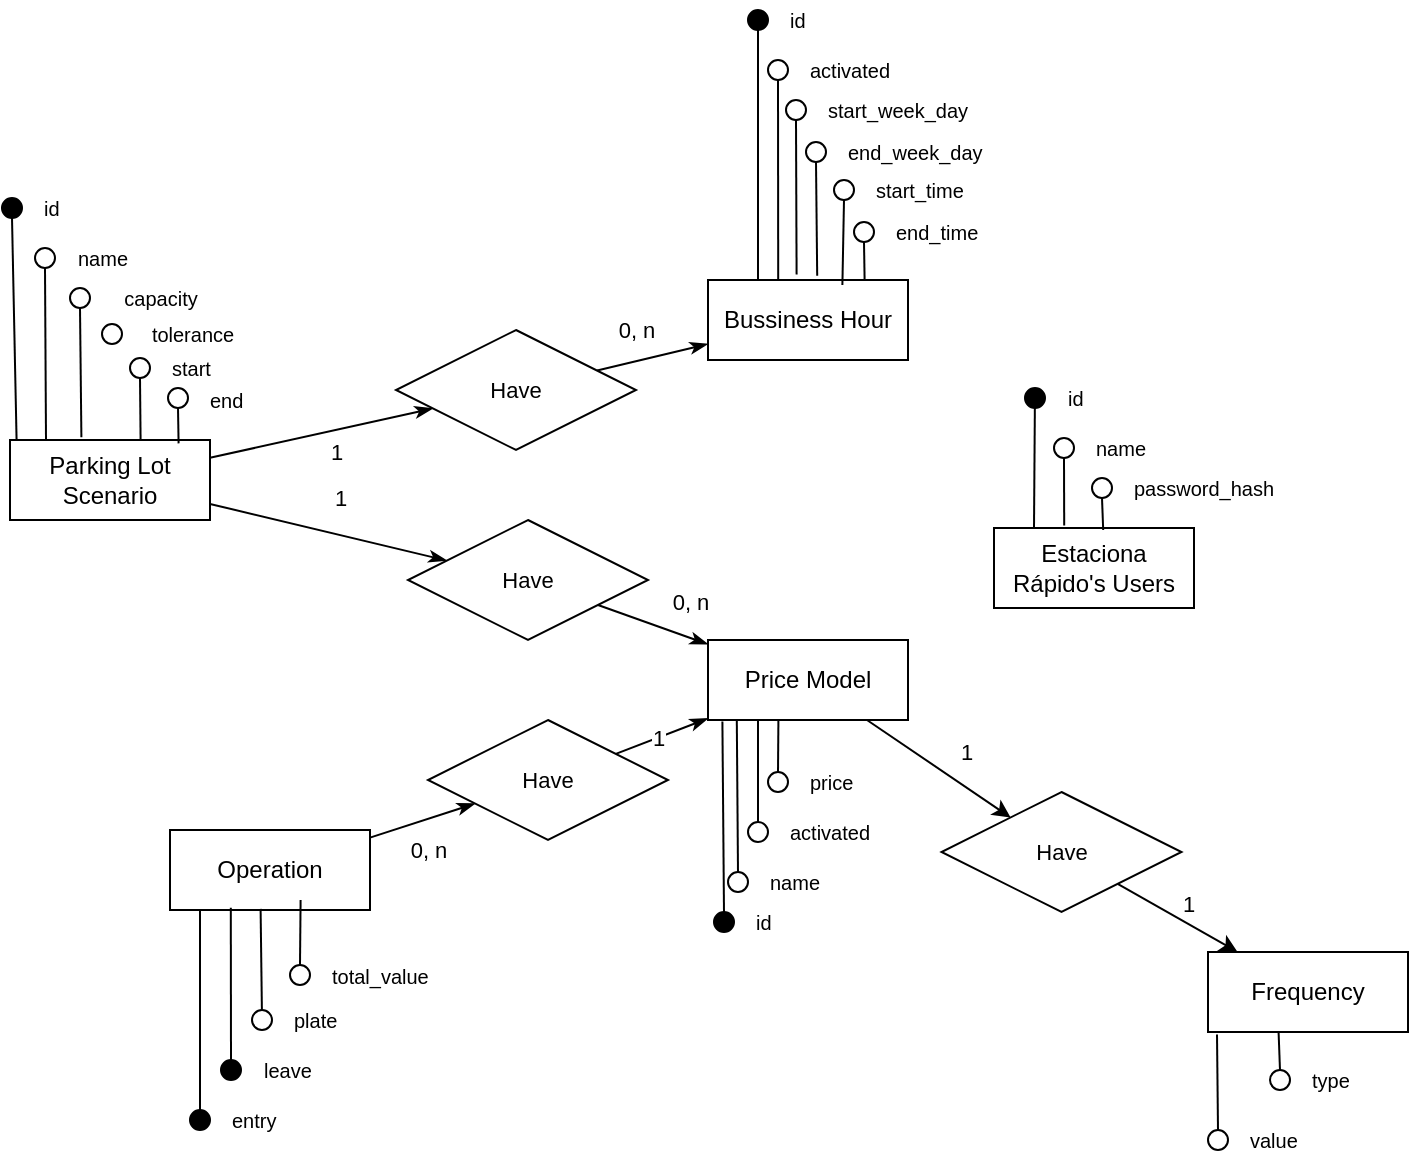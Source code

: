 <mxfile version="28.1.2" pages="3">
  <diagram id="hZ4k6WOEAbOvA3P6Exv3" name="BD-lógico">
    <mxGraphModel dx="1106" dy="660" grid="1" gridSize="10" guides="1" tooltips="1" connect="1" arrows="1" fold="1" page="1" pageScale="1" pageWidth="827" pageHeight="1169" math="0" shadow="0">
      <root>
        <mxCell id="0" />
        <mxCell id="1" parent="0" />
        <mxCell id="SapI1HSqPKdTzksf1J45-95" style="edgeStyle=none;shape=connector;rounded=0;orthogonalLoop=1;jettySize=auto;html=1;strokeColor=default;align=center;verticalAlign=middle;fontFamily=Helvetica;fontSize=11;fontColor=default;labelBackgroundColor=default;endArrow=classicThin;endFill=1;" parent="1" source="SapI1HSqPKdTzksf1J45-1" target="SapI1HSqPKdTzksf1J45-92" edge="1">
          <mxGeometry relative="1" as="geometry">
            <mxPoint x="278.421" y="249.211" as="targetPoint" />
          </mxGeometry>
        </mxCell>
        <mxCell id="SapI1HSqPKdTzksf1J45-129" value="1" style="edgeLabel;html=1;align=center;verticalAlign=middle;resizable=0;points=[];fontFamily=Helvetica;fontSize=11;fontColor=default;labelBackgroundColor=default;" parent="SapI1HSqPKdTzksf1J45-95" vertex="1" connectable="0">
          <mxGeometry x="-0.438" relative="1" as="geometry">
            <mxPoint x="32" y="4" as="offset" />
          </mxGeometry>
        </mxCell>
        <mxCell id="SapI1HSqPKdTzksf1J45-127" style="edgeStyle=none;shape=connector;rounded=0;orthogonalLoop=1;jettySize=auto;html=1;strokeColor=default;align=center;verticalAlign=middle;fontFamily=Helvetica;fontSize=11;fontColor=default;labelBackgroundColor=default;endArrow=classicThin;endFill=1;" parent="1" source="SapI1HSqPKdTzksf1J45-1" target="SapI1HSqPKdTzksf1J45-126" edge="1">
          <mxGeometry relative="1" as="geometry" />
        </mxCell>
        <mxCell id="SapI1HSqPKdTzksf1J45-131" value="1" style="edgeLabel;html=1;align=center;verticalAlign=middle;resizable=0;points=[];fontFamily=Helvetica;fontSize=11;fontColor=default;labelBackgroundColor=default;" parent="SapI1HSqPKdTzksf1J45-127" vertex="1" connectable="0">
          <mxGeometry x="-0.289" y="2" relative="1" as="geometry">
            <mxPoint x="22" y="-11" as="offset" />
          </mxGeometry>
        </mxCell>
        <mxCell id="SapI1HSqPKdTzksf1J45-1" value="Parking Lot Scenario" style="whiteSpace=wrap;html=1;align=center;" parent="1" vertex="1">
          <mxGeometry x="101" y="340" width="100" height="40" as="geometry" />
        </mxCell>
        <mxCell id="SapI1HSqPKdTzksf1J45-6" value="" style="group" parent="1" vertex="1" connectable="0">
          <mxGeometry x="131" y="254" width="80" height="30" as="geometry" />
        </mxCell>
        <mxCell id="SapI1HSqPKdTzksf1J45-3" value="" style="ellipse;whiteSpace=wrap;html=1;aspect=fixed;" parent="SapI1HSqPKdTzksf1J45-6" vertex="1">
          <mxGeometry y="10" width="10" height="10" as="geometry" />
        </mxCell>
        <mxCell id="SapI1HSqPKdTzksf1J45-5" value="capacity" style="text;html=1;align=center;verticalAlign=middle;resizable=0;points=[];autosize=1;strokeColor=none;fillColor=none;fontSize=10;" parent="SapI1HSqPKdTzksf1J45-6" vertex="1">
          <mxGeometry x="15" width="60" height="30" as="geometry" />
        </mxCell>
        <mxCell id="SapI1HSqPKdTzksf1J45-93" style="edgeStyle=none;shape=connector;rounded=0;orthogonalLoop=1;jettySize=auto;html=1;strokeColor=default;align=center;verticalAlign=middle;fontFamily=Helvetica;fontSize=11;fontColor=default;labelBackgroundColor=default;endArrow=none;endFill=0;startArrow=classicThin;startFill=1;" parent="1" source="SapI1HSqPKdTzksf1J45-13" target="SapI1HSqPKdTzksf1J45-92" edge="1">
          <mxGeometry relative="1" as="geometry" />
        </mxCell>
        <mxCell id="SapI1HSqPKdTzksf1J45-99" value="0, n" style="edgeLabel;html=1;align=center;verticalAlign=middle;resizable=0;points=[];fontFamily=Helvetica;fontSize=11;fontColor=default;labelBackgroundColor=default;" parent="SapI1HSqPKdTzksf1J45-93" vertex="1" connectable="0">
          <mxGeometry x="0.127" y="1" relative="1" as="geometry">
            <mxPoint x="-5" y="-16" as="offset" />
          </mxGeometry>
        </mxCell>
        <mxCell id="SapI1HSqPKdTzksf1J45-13" value="Bussiness Hour" style="whiteSpace=wrap;html=1;align=center;" parent="1" vertex="1">
          <mxGeometry x="450" y="260" width="100" height="40" as="geometry" />
        </mxCell>
        <mxCell id="SapI1HSqPKdTzksf1J45-28" value="" style="group" parent="1" vertex="1" connectable="0">
          <mxGeometry x="470" y="120" width="69" height="20" as="geometry" />
        </mxCell>
        <mxCell id="SapI1HSqPKdTzksf1J45-17" value="" style="ellipse;whiteSpace=wrap;html=1;aspect=fixed;fillColor=#000000;" parent="SapI1HSqPKdTzksf1J45-28" vertex="1">
          <mxGeometry y="5" width="10" height="10" as="geometry" />
        </mxCell>
        <mxCell id="SapI1HSqPKdTzksf1J45-18" value="id" style="text;html=1;align=left;verticalAlign=middle;resizable=1;points=[];autosize=1;strokeColor=none;fillColor=none;fontSize=10;" parent="SapI1HSqPKdTzksf1J45-28" vertex="1">
          <mxGeometry x="19" width="50" height="20" as="geometry" />
        </mxCell>
        <mxCell id="SapI1HSqPKdTzksf1J45-30" value="" style="group" parent="1" vertex="1" connectable="0">
          <mxGeometry x="480" y="145" width="79" height="25" as="geometry" />
        </mxCell>
        <mxCell id="SapI1HSqPKdTzksf1J45-31" value="" style="ellipse;whiteSpace=wrap;html=1;aspect=fixed;fillColor=none;" parent="SapI1HSqPKdTzksf1J45-30" vertex="1">
          <mxGeometry y="5" width="10" height="10" as="geometry" />
        </mxCell>
        <mxCell id="SapI1HSqPKdTzksf1J45-32" value="activated" style="text;html=1;align=left;verticalAlign=middle;resizable=1;points=[];autosize=1;strokeColor=none;fillColor=none;fontSize=10;" parent="SapI1HSqPKdTzksf1J45-30" vertex="1">
          <mxGeometry x="19" y="-5" width="60" height="30" as="geometry" />
        </mxCell>
        <mxCell id="SapI1HSqPKdTzksf1J45-36" value="" style="group" parent="1" vertex="1" connectable="0">
          <mxGeometry x="499" y="186" width="109" height="25" as="geometry" />
        </mxCell>
        <mxCell id="SapI1HSqPKdTzksf1J45-37" value="" style="ellipse;whiteSpace=wrap;html=1;aspect=fixed;fillColor=none;" parent="SapI1HSqPKdTzksf1J45-36" vertex="1">
          <mxGeometry y="5" width="10" height="10" as="geometry" />
        </mxCell>
        <mxCell id="SapI1HSqPKdTzksf1J45-38" value="end_week_day" style="text;html=1;align=left;verticalAlign=middle;resizable=1;points=[];autosize=1;strokeColor=none;fillColor=none;fontSize=10;" parent="SapI1HSqPKdTzksf1J45-36" vertex="1">
          <mxGeometry x="19" y="-5" width="90" height="30" as="geometry" />
        </mxCell>
        <mxCell id="SapI1HSqPKdTzksf1J45-49" value="" style="group" parent="1" vertex="1" connectable="0">
          <mxGeometry x="489" y="165" width="109" height="25" as="geometry" />
        </mxCell>
        <mxCell id="SapI1HSqPKdTzksf1J45-50" value="" style="ellipse;whiteSpace=wrap;html=1;aspect=fixed;fillColor=none;" parent="SapI1HSqPKdTzksf1J45-49" vertex="1">
          <mxGeometry y="5" width="10" height="10" as="geometry" />
        </mxCell>
        <mxCell id="SapI1HSqPKdTzksf1J45-51" value="start_week_day" style="text;html=1;align=left;verticalAlign=middle;resizable=1;points=[];autosize=1;strokeColor=none;fillColor=none;fontSize=10;" parent="SapI1HSqPKdTzksf1J45-49" vertex="1">
          <mxGeometry x="19" y="-5" width="90" height="30" as="geometry" />
        </mxCell>
        <mxCell id="SapI1HSqPKdTzksf1J45-58" style="edgeStyle=none;shape=connector;rounded=0;orthogonalLoop=1;jettySize=auto;html=1;exitX=0.5;exitY=1;exitDx=0;exitDy=0;entryX=0.25;entryY=0;entryDx=0;entryDy=0;strokeColor=default;align=center;verticalAlign=middle;fontFamily=Helvetica;fontSize=11;fontColor=default;labelBackgroundColor=default;endArrow=none;endFill=0;" parent="1" source="SapI1HSqPKdTzksf1J45-17" target="SapI1HSqPKdTzksf1J45-13" edge="1">
          <mxGeometry relative="1" as="geometry" />
        </mxCell>
        <mxCell id="SapI1HSqPKdTzksf1J45-59" style="edgeStyle=none;shape=connector;rounded=0;orthogonalLoop=1;jettySize=auto;html=1;exitX=0.5;exitY=1;exitDx=0;exitDy=0;entryX=0.351;entryY=0;entryDx=0;entryDy=0;entryPerimeter=0;strokeColor=default;align=center;verticalAlign=middle;fontFamily=Helvetica;fontSize=11;fontColor=default;labelBackgroundColor=default;endArrow=none;endFill=0;" parent="1" source="SapI1HSqPKdTzksf1J45-31" target="SapI1HSqPKdTzksf1J45-13" edge="1">
          <mxGeometry relative="1" as="geometry" />
        </mxCell>
        <mxCell id="SapI1HSqPKdTzksf1J45-60" style="edgeStyle=none;shape=connector;rounded=0;orthogonalLoop=1;jettySize=auto;html=1;exitX=0.5;exitY=1;exitDx=0;exitDy=0;entryX=0.443;entryY=-0.068;entryDx=0;entryDy=0;entryPerimeter=0;strokeColor=default;align=center;verticalAlign=middle;fontFamily=Helvetica;fontSize=11;fontColor=default;labelBackgroundColor=default;endArrow=none;endFill=0;" parent="1" source="SapI1HSqPKdTzksf1J45-50" target="SapI1HSqPKdTzksf1J45-13" edge="1">
          <mxGeometry relative="1" as="geometry" />
        </mxCell>
        <mxCell id="SapI1HSqPKdTzksf1J45-61" style="edgeStyle=none;shape=connector;rounded=0;orthogonalLoop=1;jettySize=auto;html=1;exitX=0.5;exitY=1;exitDx=0;exitDy=0;entryX=0.546;entryY=-0.054;entryDx=0;entryDy=0;entryPerimeter=0;strokeColor=default;align=center;verticalAlign=middle;fontFamily=Helvetica;fontSize=11;fontColor=default;labelBackgroundColor=default;endArrow=none;endFill=0;" parent="1" source="SapI1HSqPKdTzksf1J45-37" target="SapI1HSqPKdTzksf1J45-13" edge="1">
          <mxGeometry relative="1" as="geometry" />
        </mxCell>
        <mxCell id="sNuYzSaB_s0zoZbMcxHs-10" style="rounded=0;orthogonalLoop=1;jettySize=auto;html=1;" parent="1" source="SapI1HSqPKdTzksf1J45-64" target="sNuYzSaB_s0zoZbMcxHs-8" edge="1">
          <mxGeometry relative="1" as="geometry" />
        </mxCell>
        <mxCell id="sNuYzSaB_s0zoZbMcxHs-12" value="1" style="edgeLabel;html=1;align=center;verticalAlign=middle;resizable=0;points=[];" parent="sNuYzSaB_s0zoZbMcxHs-10" vertex="1" connectable="0">
          <mxGeometry x="-0.09" y="-2" relative="1" as="geometry">
            <mxPoint x="18" y="-8" as="offset" />
          </mxGeometry>
        </mxCell>
        <mxCell id="SapI1HSqPKdTzksf1J45-64" value="Price Model" style="whiteSpace=wrap;html=1;align=center;" parent="1" vertex="1">
          <mxGeometry x="450" y="440" width="100" height="40" as="geometry" />
        </mxCell>
        <mxCell id="SapI1HSqPKdTzksf1J45-68" value="" style="group;fillColor=none;" parent="1" vertex="1" connectable="0">
          <mxGeometry x="453" y="571" width="69" height="25" as="geometry" />
        </mxCell>
        <mxCell id="SapI1HSqPKdTzksf1J45-69" value="" style="ellipse;whiteSpace=wrap;html=1;aspect=fixed;fillColor=#000000;" parent="SapI1HSqPKdTzksf1J45-68" vertex="1">
          <mxGeometry y="5" width="10" height="10" as="geometry" />
        </mxCell>
        <mxCell id="SapI1HSqPKdTzksf1J45-70" value="id" style="text;html=1;align=left;verticalAlign=middle;resizable=1;points=[];autosize=1;strokeColor=none;fillColor=none;fontSize=10;" parent="SapI1HSqPKdTzksf1J45-68" vertex="1">
          <mxGeometry x="19" y="-5" width="30" height="30" as="geometry" />
        </mxCell>
        <mxCell id="SapI1HSqPKdTzksf1J45-71" value="" style="group" parent="1" vertex="1" connectable="0">
          <mxGeometry x="470" y="526" width="79" height="25" as="geometry" />
        </mxCell>
        <mxCell id="SapI1HSqPKdTzksf1J45-72" value="" style="ellipse;whiteSpace=wrap;html=1;aspect=fixed;fillColor=none;" parent="SapI1HSqPKdTzksf1J45-71" vertex="1">
          <mxGeometry y="5" width="10" height="10" as="geometry" />
        </mxCell>
        <mxCell id="SapI1HSqPKdTzksf1J45-73" value="activated" style="text;html=1;align=left;verticalAlign=middle;resizable=1;points=[];autosize=1;strokeColor=none;fillColor=none;fontSize=10;" parent="SapI1HSqPKdTzksf1J45-71" vertex="1">
          <mxGeometry x="19" y="-5" width="60" height="30" as="geometry" />
        </mxCell>
        <mxCell id="SapI1HSqPKdTzksf1J45-74" value="" style="group" parent="1" vertex="1" connectable="0">
          <mxGeometry x="460" y="551" width="69" height="25" as="geometry" />
        </mxCell>
        <mxCell id="SapI1HSqPKdTzksf1J45-75" value="" style="ellipse;whiteSpace=wrap;html=1;aspect=fixed;fillColor=none;" parent="SapI1HSqPKdTzksf1J45-74" vertex="1">
          <mxGeometry y="5" width="10" height="10" as="geometry" />
        </mxCell>
        <mxCell id="SapI1HSqPKdTzksf1J45-76" value="name" style="text;html=1;align=left;verticalAlign=middle;resizable=1;points=[];autosize=1;strokeColor=none;fillColor=none;fontSize=10;" parent="SapI1HSqPKdTzksf1J45-74" vertex="1">
          <mxGeometry x="19" y="-5" width="50" height="30" as="geometry" />
        </mxCell>
        <mxCell id="SapI1HSqPKdTzksf1J45-77" value="" style="group" parent="1" vertex="1" connectable="0">
          <mxGeometry x="480" y="501" width="69" height="25" as="geometry" />
        </mxCell>
        <mxCell id="SapI1HSqPKdTzksf1J45-78" value="" style="ellipse;whiteSpace=wrap;html=1;aspect=fixed;fillColor=none;" parent="SapI1HSqPKdTzksf1J45-77" vertex="1">
          <mxGeometry y="5" width="10" height="10" as="geometry" />
        </mxCell>
        <mxCell id="SapI1HSqPKdTzksf1J45-79" value="price" style="text;html=1;align=left;verticalAlign=middle;resizable=1;points=[];autosize=1;strokeColor=none;fillColor=none;fontSize=10;" parent="SapI1HSqPKdTzksf1J45-77" vertex="1">
          <mxGeometry x="19" y="-5" width="50" height="30" as="geometry" />
        </mxCell>
        <mxCell id="SapI1HSqPKdTzksf1J45-92" value="Have" style="shape=rhombus;perimeter=rhombusPerimeter;whiteSpace=wrap;html=1;align=center;fontFamily=Helvetica;fontSize=11;fontColor=default;labelBackgroundColor=default;" parent="1" vertex="1">
          <mxGeometry x="294" y="285" width="120" height="60" as="geometry" />
        </mxCell>
        <mxCell id="SapI1HSqPKdTzksf1J45-128" style="edgeStyle=none;shape=connector;rounded=0;orthogonalLoop=1;jettySize=auto;html=1;strokeColor=default;align=center;verticalAlign=middle;fontFamily=Helvetica;fontSize=11;fontColor=default;labelBackgroundColor=default;endArrow=classicThin;endFill=1;" parent="1" source="SapI1HSqPKdTzksf1J45-126" target="SapI1HSqPKdTzksf1J45-64" edge="1">
          <mxGeometry relative="1" as="geometry" />
        </mxCell>
        <mxCell id="SapI1HSqPKdTzksf1J45-130" value="0, n" style="edgeLabel;html=1;align=center;verticalAlign=middle;resizable=0;points=[];fontFamily=Helvetica;fontSize=11;fontColor=default;labelBackgroundColor=default;" parent="SapI1HSqPKdTzksf1J45-128" vertex="1" connectable="0">
          <mxGeometry x="0.097" y="1" relative="1" as="geometry">
            <mxPoint x="15" y="-12" as="offset" />
          </mxGeometry>
        </mxCell>
        <mxCell id="SapI1HSqPKdTzksf1J45-126" value="Have" style="shape=rhombus;perimeter=rhombusPerimeter;whiteSpace=wrap;html=1;align=center;fontFamily=Helvetica;fontSize=11;fontColor=default;labelBackgroundColor=default;" parent="1" vertex="1">
          <mxGeometry x="300" y="380" width="120" height="60" as="geometry" />
        </mxCell>
        <mxCell id="SapI1HSqPKdTzksf1J45-150" style="edgeStyle=none;shape=connector;rounded=0;orthogonalLoop=1;jettySize=auto;html=1;strokeColor=default;align=center;verticalAlign=middle;fontFamily=Helvetica;fontSize=11;fontColor=default;labelBackgroundColor=default;endArrow=classicThin;endFill=1;" parent="1" source="SapI1HSqPKdTzksf1J45-132" target="SapI1HSqPKdTzksf1J45-149" edge="1">
          <mxGeometry relative="1" as="geometry" />
        </mxCell>
        <mxCell id="SapI1HSqPKdTzksf1J45-157" value="0, n" style="edgeLabel;html=1;align=center;verticalAlign=middle;resizable=0;points=[];fontFamily=Helvetica;fontSize=11;fontColor=default;labelBackgroundColor=default;" parent="SapI1HSqPKdTzksf1J45-150" vertex="1" connectable="0">
          <mxGeometry x="-0.199" y="-3" relative="1" as="geometry">
            <mxPoint x="7" y="10" as="offset" />
          </mxGeometry>
        </mxCell>
        <mxCell id="SapI1HSqPKdTzksf1J45-132" value="Operation" style="whiteSpace=wrap;html=1;align=center;" parent="1" vertex="1">
          <mxGeometry x="181" y="535" width="100" height="40" as="geometry" />
        </mxCell>
        <mxCell id="SapI1HSqPKdTzksf1J45-133" value="" style="group" parent="1" vertex="1" connectable="0">
          <mxGeometry x="191" y="670" width="69" height="25" as="geometry" />
        </mxCell>
        <mxCell id="SapI1HSqPKdTzksf1J45-134" value="" style="ellipse;whiteSpace=wrap;html=1;aspect=fixed;fillColor=#000000;" parent="SapI1HSqPKdTzksf1J45-133" vertex="1">
          <mxGeometry y="5" width="10" height="10" as="geometry" />
        </mxCell>
        <mxCell id="SapI1HSqPKdTzksf1J45-135" value="entry" style="text;html=1;align=left;verticalAlign=middle;resizable=1;points=[];autosize=1;strokeColor=none;fillColor=none;fontSize=10;" parent="SapI1HSqPKdTzksf1J45-133" vertex="1">
          <mxGeometry x="19" y="-5" width="50" height="30" as="geometry" />
        </mxCell>
        <mxCell id="SapI1HSqPKdTzksf1J45-136" value="" style="group" parent="1" vertex="1" connectable="0">
          <mxGeometry x="206.5" y="645" width="69" height="25" as="geometry" />
        </mxCell>
        <mxCell id="SapI1HSqPKdTzksf1J45-137" value="" style="ellipse;whiteSpace=wrap;html=1;aspect=fixed;fillColor=#000000;" parent="SapI1HSqPKdTzksf1J45-136" vertex="1">
          <mxGeometry y="5" width="10" height="10" as="geometry" />
        </mxCell>
        <mxCell id="SapI1HSqPKdTzksf1J45-138" value="leave" style="text;html=1;align=left;verticalAlign=middle;resizable=1;points=[];autosize=1;strokeColor=none;fillColor=none;fontSize=10;" parent="SapI1HSqPKdTzksf1J45-136" vertex="1">
          <mxGeometry x="19" y="-5" width="50" height="30" as="geometry" />
        </mxCell>
        <mxCell id="SapI1HSqPKdTzksf1J45-139" value="" style="group" parent="1" vertex="1" connectable="0">
          <mxGeometry x="222" y="620" width="69" height="25" as="geometry" />
        </mxCell>
        <mxCell id="SapI1HSqPKdTzksf1J45-140" value="" style="ellipse;whiteSpace=wrap;html=1;aspect=fixed;fillColor=none;" parent="SapI1HSqPKdTzksf1J45-139" vertex="1">
          <mxGeometry y="5" width="10" height="10" as="geometry" />
        </mxCell>
        <mxCell id="SapI1HSqPKdTzksf1J45-141" value="plate" style="text;html=1;align=left;verticalAlign=middle;resizable=1;points=[];autosize=1;strokeColor=none;fillColor=none;fontSize=10;" parent="SapI1HSqPKdTzksf1J45-139" vertex="1">
          <mxGeometry x="19" y="-5" width="50" height="30" as="geometry" />
        </mxCell>
        <mxCell id="SapI1HSqPKdTzksf1J45-142" value="" style="group" parent="1" vertex="1" connectable="0">
          <mxGeometry x="241" y="597.5" width="89" height="25" as="geometry" />
        </mxCell>
        <mxCell id="SapI1HSqPKdTzksf1J45-143" value="" style="ellipse;whiteSpace=wrap;html=1;aspect=fixed;fillColor=none;" parent="SapI1HSqPKdTzksf1J45-142" vertex="1">
          <mxGeometry y="5" width="10" height="10" as="geometry" />
        </mxCell>
        <mxCell id="SapI1HSqPKdTzksf1J45-144" value="total_value" style="text;html=1;align=left;verticalAlign=middle;resizable=1;points=[];autosize=1;strokeColor=none;fillColor=none;fontSize=10;" parent="SapI1HSqPKdTzksf1J45-142" vertex="1">
          <mxGeometry x="19" y="-5" width="70" height="30" as="geometry" />
        </mxCell>
        <mxCell id="SapI1HSqPKdTzksf1J45-151" style="edgeStyle=none;shape=connector;rounded=0;orthogonalLoop=1;jettySize=auto;html=1;strokeColor=default;align=center;verticalAlign=middle;fontFamily=Helvetica;fontSize=11;fontColor=default;labelBackgroundColor=default;endArrow=classicThin;endFill=1;" parent="1" source="SapI1HSqPKdTzksf1J45-149" target="SapI1HSqPKdTzksf1J45-64" edge="1">
          <mxGeometry relative="1" as="geometry" />
        </mxCell>
        <mxCell id="SapI1HSqPKdTzksf1J45-156" value="1" style="edgeLabel;html=1;align=center;verticalAlign=middle;resizable=0;points=[];fontFamily=Helvetica;fontSize=11;fontColor=default;labelBackgroundColor=default;" parent="SapI1HSqPKdTzksf1J45-151" vertex="1" connectable="0">
          <mxGeometry x="-0.086" relative="1" as="geometry">
            <mxPoint as="offset" />
          </mxGeometry>
        </mxCell>
        <mxCell id="SapI1HSqPKdTzksf1J45-149" value="Have" style="shape=rhombus;perimeter=rhombusPerimeter;whiteSpace=wrap;html=1;align=center;fontFamily=Helvetica;fontSize=11;fontColor=default;labelBackgroundColor=default;" parent="1" vertex="1">
          <mxGeometry x="310" y="480" width="120" height="60" as="geometry" />
        </mxCell>
        <mxCell id="SapI1HSqPKdTzksf1J45-152" style="edgeStyle=none;shape=connector;rounded=0;orthogonalLoop=1;jettySize=auto;html=1;exitX=0.5;exitY=0;exitDx=0;exitDy=0;entryX=0.653;entryY=0.875;entryDx=0;entryDy=0;entryPerimeter=0;strokeColor=default;align=center;verticalAlign=middle;fontFamily=Helvetica;fontSize=11;fontColor=default;labelBackgroundColor=default;endArrow=none;endFill=0;" parent="1" source="SapI1HSqPKdTzksf1J45-143" target="SapI1HSqPKdTzksf1J45-132" edge="1">
          <mxGeometry relative="1" as="geometry" />
        </mxCell>
        <mxCell id="SapI1HSqPKdTzksf1J45-153" style="edgeStyle=none;shape=connector;rounded=0;orthogonalLoop=1;jettySize=auto;html=1;entryX=0.453;entryY=0.986;entryDx=0;entryDy=0;entryPerimeter=0;strokeColor=default;align=center;verticalAlign=middle;fontFamily=Helvetica;fontSize=11;fontColor=default;labelBackgroundColor=default;endArrow=none;endFill=0;" parent="1" source="SapI1HSqPKdTzksf1J45-140" target="SapI1HSqPKdTzksf1J45-132" edge="1">
          <mxGeometry relative="1" as="geometry" />
        </mxCell>
        <mxCell id="SapI1HSqPKdTzksf1J45-154" style="edgeStyle=none;shape=connector;rounded=0;orthogonalLoop=1;jettySize=auto;html=1;exitX=0.5;exitY=0;exitDx=0;exitDy=0;entryX=0.304;entryY=0.971;entryDx=0;entryDy=0;entryPerimeter=0;strokeColor=default;align=center;verticalAlign=middle;fontFamily=Helvetica;fontSize=11;fontColor=default;labelBackgroundColor=default;endArrow=none;endFill=0;" parent="1" source="SapI1HSqPKdTzksf1J45-137" target="SapI1HSqPKdTzksf1J45-132" edge="1">
          <mxGeometry relative="1" as="geometry" />
        </mxCell>
        <mxCell id="SapI1HSqPKdTzksf1J45-155" style="edgeStyle=none;shape=connector;rounded=0;orthogonalLoop=1;jettySize=auto;html=1;exitX=0.5;exitY=0;exitDx=0;exitDy=0;entryX=0.15;entryY=1;entryDx=0;entryDy=0;entryPerimeter=0;strokeColor=default;align=center;verticalAlign=middle;fontFamily=Helvetica;fontSize=11;fontColor=default;labelBackgroundColor=default;endArrow=none;endFill=0;" parent="1" source="SapI1HSqPKdTzksf1J45-134" target="SapI1HSqPKdTzksf1J45-132" edge="1">
          <mxGeometry relative="1" as="geometry" />
        </mxCell>
        <mxCell id="SapI1HSqPKdTzksf1J45-161" style="edgeStyle=none;shape=connector;rounded=0;orthogonalLoop=1;jettySize=auto;html=1;exitX=0.5;exitY=1;exitDx=0;exitDy=0;strokeColor=default;align=center;verticalAlign=middle;fontFamily=Helvetica;fontSize=11;fontColor=default;labelBackgroundColor=default;endArrow=none;endFill=0;entryX=0.357;entryY=-0.033;entryDx=0;entryDy=0;entryPerimeter=0;" parent="1" source="SapI1HSqPKdTzksf1J45-3" target="SapI1HSqPKdTzksf1J45-1" edge="1">
          <mxGeometry relative="1" as="geometry">
            <mxPoint x="136.5" y="326.72" as="targetPoint" />
          </mxGeometry>
        </mxCell>
        <mxCell id="SapI1HSqPKdTzksf1J45-162" style="edgeStyle=none;shape=connector;rounded=0;orthogonalLoop=1;jettySize=auto;html=1;exitX=0.5;exitY=0;exitDx=0;exitDy=0;entryX=0.072;entryY=1.02;entryDx=0;entryDy=0;entryPerimeter=0;strokeColor=default;align=center;verticalAlign=middle;fontFamily=Helvetica;fontSize=11;fontColor=default;labelBackgroundColor=default;endArrow=none;endFill=0;" parent="1" source="SapI1HSqPKdTzksf1J45-69" target="SapI1HSqPKdTzksf1J45-64" edge="1">
          <mxGeometry relative="1" as="geometry" />
        </mxCell>
        <mxCell id="SapI1HSqPKdTzksf1J45-163" style="edgeStyle=none;shape=connector;rounded=0;orthogonalLoop=1;jettySize=auto;html=1;exitX=0.5;exitY=0;exitDx=0;exitDy=0;entryX=0.144;entryY=1;entryDx=0;entryDy=0;entryPerimeter=0;strokeColor=default;align=center;verticalAlign=middle;fontFamily=Helvetica;fontSize=11;fontColor=default;labelBackgroundColor=default;endArrow=none;endFill=0;" parent="1" source="SapI1HSqPKdTzksf1J45-75" target="SapI1HSqPKdTzksf1J45-64" edge="1">
          <mxGeometry relative="1" as="geometry" />
        </mxCell>
        <mxCell id="SapI1HSqPKdTzksf1J45-164" style="edgeStyle=none;shape=connector;rounded=0;orthogonalLoop=1;jettySize=auto;html=1;exitX=0.5;exitY=0;exitDx=0;exitDy=0;entryX=0.25;entryY=1;entryDx=0;entryDy=0;strokeColor=default;align=center;verticalAlign=middle;fontFamily=Helvetica;fontSize=11;fontColor=default;labelBackgroundColor=default;endArrow=none;endFill=0;" parent="1" source="SapI1HSqPKdTzksf1J45-72" target="SapI1HSqPKdTzksf1J45-64" edge="1">
          <mxGeometry relative="1" as="geometry" />
        </mxCell>
        <mxCell id="SapI1HSqPKdTzksf1J45-165" style="edgeStyle=none;shape=connector;rounded=0;orthogonalLoop=1;jettySize=auto;html=1;exitX=0.5;exitY=0;exitDx=0;exitDy=0;entryX=0.352;entryY=1.01;entryDx=0;entryDy=0;entryPerimeter=0;strokeColor=default;align=center;verticalAlign=middle;fontFamily=Helvetica;fontSize=11;fontColor=default;labelBackgroundColor=default;endArrow=none;endFill=0;" parent="1" source="SapI1HSqPKdTzksf1J45-78" target="SapI1HSqPKdTzksf1J45-64" edge="1">
          <mxGeometry relative="1" as="geometry" />
        </mxCell>
        <mxCell id="SapI1HSqPKdTzksf1J45-166" value="" style="group" parent="1" vertex="1" connectable="0">
          <mxGeometry x="97" y="214" width="69" height="20" as="geometry" />
        </mxCell>
        <mxCell id="SapI1HSqPKdTzksf1J45-167" value="" style="ellipse;whiteSpace=wrap;html=1;aspect=fixed;fillColor=#000000;" parent="SapI1HSqPKdTzksf1J45-166" vertex="1">
          <mxGeometry y="5" width="10" height="10" as="geometry" />
        </mxCell>
        <mxCell id="SapI1HSqPKdTzksf1J45-168" value="id" style="text;html=1;align=left;verticalAlign=middle;resizable=1;points=[];autosize=1;strokeColor=none;fillColor=none;fontSize=10;" parent="SapI1HSqPKdTzksf1J45-166" vertex="1">
          <mxGeometry x="19" width="50" height="20" as="geometry" />
        </mxCell>
        <mxCell id="SapI1HSqPKdTzksf1J45-169" value="" style="group" parent="1" vertex="1" connectable="0">
          <mxGeometry x="113.5" y="239" width="69" height="25" as="geometry" />
        </mxCell>
        <mxCell id="SapI1HSqPKdTzksf1J45-170" value="" style="ellipse;whiteSpace=wrap;html=1;aspect=fixed;fillColor=none;" parent="SapI1HSqPKdTzksf1J45-169" vertex="1">
          <mxGeometry y="5" width="10" height="10" as="geometry" />
        </mxCell>
        <mxCell id="SapI1HSqPKdTzksf1J45-171" value="name" style="text;html=1;align=left;verticalAlign=middle;resizable=1;points=[];autosize=1;strokeColor=none;fillColor=none;fontSize=10;" parent="SapI1HSqPKdTzksf1J45-169" vertex="1">
          <mxGeometry x="19" y="-5" width="50" height="30" as="geometry" />
        </mxCell>
        <mxCell id="SapI1HSqPKdTzksf1J45-175" style="edgeStyle=none;shape=connector;rounded=0;orthogonalLoop=1;jettySize=auto;html=1;exitX=0.5;exitY=1;exitDx=0;exitDy=0;entryX=0.033;entryY=0.008;entryDx=0;entryDy=0;entryPerimeter=0;strokeColor=default;align=center;verticalAlign=middle;fontFamily=Helvetica;fontSize=11;fontColor=default;labelBackgroundColor=default;endArrow=none;endFill=0;" parent="1" source="SapI1HSqPKdTzksf1J45-167" target="SapI1HSqPKdTzksf1J45-1" edge="1">
          <mxGeometry relative="1" as="geometry">
            <mxPoint x="102.8" y="323.96" as="targetPoint" />
          </mxGeometry>
        </mxCell>
        <mxCell id="SapI1HSqPKdTzksf1J45-176" style="edgeStyle=none;shape=connector;rounded=0;orthogonalLoop=1;jettySize=auto;html=1;exitX=0.5;exitY=1;exitDx=0;exitDy=0;entryX=0.18;entryY=0;entryDx=0;entryDy=0;entryPerimeter=0;strokeColor=default;align=center;verticalAlign=middle;fontFamily=Helvetica;fontSize=11;fontColor=default;labelBackgroundColor=default;endArrow=none;endFill=0;" parent="1" source="SapI1HSqPKdTzksf1J45-170" target="SapI1HSqPKdTzksf1J45-1" edge="1">
          <mxGeometry relative="1" as="geometry">
            <mxPoint x="118.9" y="325.76" as="targetPoint" />
          </mxGeometry>
        </mxCell>
        <mxCell id="p_0PVMyaQatfXQMqHF5R-1" value="" style="group" parent="1" vertex="1" connectable="0">
          <mxGeometry x="523" y="226" width="109" height="25" as="geometry" />
        </mxCell>
        <mxCell id="p_0PVMyaQatfXQMqHF5R-2" value="" style="ellipse;whiteSpace=wrap;html=1;aspect=fixed;fillColor=none;" parent="p_0PVMyaQatfXQMqHF5R-1" vertex="1">
          <mxGeometry y="5" width="10" height="10" as="geometry" />
        </mxCell>
        <mxCell id="p_0PVMyaQatfXQMqHF5R-3" value="end_time" style="text;html=1;align=left;verticalAlign=middle;resizable=1;points=[];autosize=1;strokeColor=none;fillColor=none;fontSize=10;" parent="p_0PVMyaQatfXQMqHF5R-1" vertex="1">
          <mxGeometry x="19" y="-5" width="60" height="30" as="geometry" />
        </mxCell>
        <mxCell id="p_0PVMyaQatfXQMqHF5R-4" value="" style="group" parent="1" vertex="1" connectable="0">
          <mxGeometry x="513" y="205" width="109" height="25" as="geometry" />
        </mxCell>
        <mxCell id="p_0PVMyaQatfXQMqHF5R-5" value="" style="ellipse;whiteSpace=wrap;html=1;aspect=fixed;fillColor=none;" parent="p_0PVMyaQatfXQMqHF5R-4" vertex="1">
          <mxGeometry y="5" width="10" height="10" as="geometry" />
        </mxCell>
        <mxCell id="p_0PVMyaQatfXQMqHF5R-6" value="start_time" style="text;html=1;align=left;verticalAlign=middle;resizable=1;points=[];autosize=1;strokeColor=none;fillColor=none;fontSize=10;" parent="p_0PVMyaQatfXQMqHF5R-4" vertex="1">
          <mxGeometry x="19" y="-5" width="70" height="30" as="geometry" />
        </mxCell>
        <mxCell id="p_0PVMyaQatfXQMqHF5R-7" style="edgeStyle=none;shape=connector;rounded=0;orthogonalLoop=1;jettySize=auto;html=1;exitX=0.5;exitY=1;exitDx=0;exitDy=0;entryX=0.672;entryY=0.063;entryDx=0;entryDy=0;entryPerimeter=0;strokeColor=default;align=center;verticalAlign=middle;fontFamily=Helvetica;fontSize=11;fontColor=default;labelBackgroundColor=default;endArrow=none;endFill=0;" parent="1" source="p_0PVMyaQatfXQMqHF5R-5" target="SapI1HSqPKdTzksf1J45-13" edge="1">
          <mxGeometry relative="1" as="geometry" />
        </mxCell>
        <mxCell id="p_0PVMyaQatfXQMqHF5R-9" style="edgeStyle=none;shape=connector;rounded=0;orthogonalLoop=1;jettySize=auto;html=1;exitX=0.5;exitY=1;exitDx=0;exitDy=0;entryX=0.783;entryY=-0.008;entryDx=0;entryDy=0;entryPerimeter=0;strokeColor=default;align=center;verticalAlign=middle;fontFamily=Helvetica;fontSize=11;fontColor=default;labelBackgroundColor=default;endArrow=none;endFill=0;" parent="1" source="p_0PVMyaQatfXQMqHF5R-2" target="SapI1HSqPKdTzksf1J45-13" edge="1">
          <mxGeometry relative="1" as="geometry" />
        </mxCell>
        <mxCell id="p_0PVMyaQatfXQMqHF5R-23" style="edgeStyle=none;shape=connector;rounded=0;orthogonalLoop=1;jettySize=auto;html=1;exitX=0.5;exitY=1;exitDx=0;exitDy=0;entryX=0.653;entryY=0.008;entryDx=0;entryDy=0;entryPerimeter=0;strokeColor=default;align=center;verticalAlign=middle;fontFamily=Helvetica;fontSize=11;fontColor=default;labelBackgroundColor=default;endArrow=none;endFill=0;" parent="1" source="p_0PVMyaQatfXQMqHF5R-20" target="SapI1HSqPKdTzksf1J45-1" edge="1">
          <mxGeometry relative="1" as="geometry">
            <mxPoint x="153" y="326.2" as="targetPoint" />
          </mxGeometry>
        </mxCell>
        <mxCell id="SXLyqeOLbmIHm8DmVVLd-1" value="Estaciona Rápido&#39;s Users" style="whiteSpace=wrap;html=1;align=center;" parent="1" vertex="1">
          <mxGeometry x="593" y="384" width="100" height="40" as="geometry" />
        </mxCell>
        <mxCell id="SXLyqeOLbmIHm8DmVVLd-11" value="" style="group;fillColor=none;" parent="1" vertex="1" connectable="0">
          <mxGeometry x="608.5" y="309" width="69" height="25" as="geometry" />
        </mxCell>
        <mxCell id="SXLyqeOLbmIHm8DmVVLd-12" value="" style="ellipse;whiteSpace=wrap;html=1;aspect=fixed;fillColor=#000000;" parent="SXLyqeOLbmIHm8DmVVLd-11" vertex="1">
          <mxGeometry y="5" width="10" height="10" as="geometry" />
        </mxCell>
        <mxCell id="SXLyqeOLbmIHm8DmVVLd-13" value="id" style="text;html=1;align=left;verticalAlign=middle;resizable=1;points=[];autosize=1;strokeColor=none;fillColor=none;fontSize=10;" parent="SXLyqeOLbmIHm8DmVVLd-11" vertex="1">
          <mxGeometry x="19" y="-5" width="30" height="30" as="geometry" />
        </mxCell>
        <mxCell id="SXLyqeOLbmIHm8DmVVLd-14" value="" style="group" parent="1" vertex="1" connectable="0">
          <mxGeometry x="623" y="334" width="69" height="25" as="geometry" />
        </mxCell>
        <mxCell id="SXLyqeOLbmIHm8DmVVLd-15" value="" style="ellipse;whiteSpace=wrap;html=1;aspect=fixed;fillColor=none;" parent="SXLyqeOLbmIHm8DmVVLd-14" vertex="1">
          <mxGeometry y="5" width="10" height="10" as="geometry" />
        </mxCell>
        <mxCell id="SXLyqeOLbmIHm8DmVVLd-16" value="name" style="text;html=1;align=left;verticalAlign=middle;resizable=1;points=[];autosize=1;strokeColor=none;fillColor=none;fontSize=10;" parent="SXLyqeOLbmIHm8DmVVLd-14" vertex="1">
          <mxGeometry x="19" y="-5" width="50" height="30" as="geometry" />
        </mxCell>
        <mxCell id="SXLyqeOLbmIHm8DmVVLd-17" style="edgeStyle=none;shape=connector;rounded=0;orthogonalLoop=1;jettySize=auto;html=1;exitX=0.5;exitY=0;exitDx=0;exitDy=0;entryX=0.2;entryY=0;entryDx=0;entryDy=0;strokeColor=default;align=center;verticalAlign=middle;fontFamily=Helvetica;fontSize=11;fontColor=default;labelBackgroundColor=default;endArrow=none;endFill=0;entryPerimeter=0;" parent="1" source="SXLyqeOLbmIHm8DmVVLd-12" target="SXLyqeOLbmIHm8DmVVLd-1" edge="1">
          <mxGeometry relative="1" as="geometry" />
        </mxCell>
        <mxCell id="SXLyqeOLbmIHm8DmVVLd-18" style="edgeStyle=none;shape=connector;rounded=0;orthogonalLoop=1;jettySize=auto;html=1;entryX=0.351;entryY=-0.032;entryDx=0;entryDy=0;entryPerimeter=0;strokeColor=default;align=center;verticalAlign=middle;fontFamily=Helvetica;fontSize=11;fontColor=default;labelBackgroundColor=default;endArrow=none;endFill=0;exitX=0.5;exitY=1;exitDx=0;exitDy=0;" parent="1" source="SXLyqeOLbmIHm8DmVVLd-15" target="SXLyqeOLbmIHm8DmVVLd-1" edge="1">
          <mxGeometry relative="1" as="geometry">
            <mxPoint x="628" y="354" as="sourcePoint" />
          </mxGeometry>
        </mxCell>
        <mxCell id="SXLyqeOLbmIHm8DmVVLd-28" value="" style="group" parent="1" vertex="1" connectable="0">
          <mxGeometry x="691" y="354" width="109" height="25" as="geometry" />
        </mxCell>
        <mxCell id="SXLyqeOLbmIHm8DmVVLd-29" value="" style="ellipse;whiteSpace=wrap;html=1;aspect=fixed;fillColor=none;" parent="SXLyqeOLbmIHm8DmVVLd-28" vertex="1">
          <mxGeometry x="-49" y="5" width="10" height="10" as="geometry" />
        </mxCell>
        <mxCell id="SXLyqeOLbmIHm8DmVVLd-30" value="password_hash" style="text;html=1;align=left;verticalAlign=middle;resizable=1;points=[];autosize=1;strokeColor=none;fillColor=none;fontSize=10;" parent="SXLyqeOLbmIHm8DmVVLd-28" vertex="1">
          <mxGeometry x="-30" y="-5" width="90" height="30" as="geometry" />
        </mxCell>
        <mxCell id="SXLyqeOLbmIHm8DmVVLd-31" style="edgeStyle=none;shape=connector;rounded=0;orthogonalLoop=1;jettySize=auto;html=1;exitX=0.5;exitY=1;exitDx=0;exitDy=0;entryX=0.546;entryY=0.025;entryDx=0;entryDy=0;entryPerimeter=0;strokeColor=default;align=center;verticalAlign=middle;fontFamily=Helvetica;fontSize=11;fontColor=default;labelBackgroundColor=default;endArrow=none;endFill=0;" parent="1" source="SXLyqeOLbmIHm8DmVVLd-29" target="SXLyqeOLbmIHm8DmVVLd-1" edge="1">
          <mxGeometry relative="1" as="geometry" />
        </mxCell>
        <mxCell id="p_0PVMyaQatfXQMqHF5R-20" value="" style="ellipse;whiteSpace=wrap;html=1;aspect=fixed;fillColor=none;" parent="1" vertex="1">
          <mxGeometry x="161" y="299" width="10" height="10" as="geometry" />
        </mxCell>
        <mxCell id="p_0PVMyaQatfXQMqHF5R-21" value="start" style="text;html=1;align=left;verticalAlign=middle;resizable=1;points=[];autosize=1;strokeColor=none;fillColor=none;fontSize=10;" parent="1" vertex="1">
          <mxGeometry x="180" y="289" width="40" height="30" as="geometry" />
        </mxCell>
        <mxCell id="_Icq3r7x775dhCM0gztW-1" value="" style="group" parent="1" vertex="1" connectable="0">
          <mxGeometry x="180" y="320" width="109" height="25" as="geometry" />
        </mxCell>
        <mxCell id="_Icq3r7x775dhCM0gztW-2" value="" style="ellipse;whiteSpace=wrap;html=1;aspect=fixed;fillColor=none;" parent="_Icq3r7x775dhCM0gztW-1" vertex="1">
          <mxGeometry y="-6" width="10" height="10" as="geometry" />
        </mxCell>
        <mxCell id="_Icq3r7x775dhCM0gztW-3" value="end" style="text;html=1;align=left;verticalAlign=middle;resizable=1;points=[];autosize=1;strokeColor=none;fillColor=none;fontSize=10;" parent="_Icq3r7x775dhCM0gztW-1" vertex="1">
          <mxGeometry x="19" y="-15" width="40" height="30" as="geometry" />
        </mxCell>
        <mxCell id="_Icq3r7x775dhCM0gztW-4" style="edgeStyle=orthogonalEdgeStyle;rounded=0;orthogonalLoop=1;jettySize=auto;html=1;exitX=0.5;exitY=1;exitDx=0;exitDy=0;entryX=0.843;entryY=0.042;entryDx=0;entryDy=0;entryPerimeter=0;endArrow=none;endFill=0;" parent="1" source="_Icq3r7x775dhCM0gztW-2" target="SapI1HSqPKdTzksf1J45-1" edge="1">
          <mxGeometry relative="1" as="geometry" />
        </mxCell>
        <mxCell id="_Icq3r7x775dhCM0gztW-5" value="" style="group" parent="1" vertex="1" connectable="0">
          <mxGeometry x="147" y="272" width="80" height="30" as="geometry" />
        </mxCell>
        <mxCell id="_Icq3r7x775dhCM0gztW-6" value="" style="ellipse;whiteSpace=wrap;html=1;aspect=fixed;" parent="_Icq3r7x775dhCM0gztW-5" vertex="1">
          <mxGeometry y="10" width="10" height="10" as="geometry" />
        </mxCell>
        <mxCell id="_Icq3r7x775dhCM0gztW-7" value="tolerance" style="text;html=1;align=center;verticalAlign=middle;resizable=0;points=[];autosize=1;strokeColor=none;fillColor=none;fontSize=10;" parent="_Icq3r7x775dhCM0gztW-5" vertex="1">
          <mxGeometry x="15" width="60" height="30" as="geometry" />
        </mxCell>
        <mxCell id="sNuYzSaB_s0zoZbMcxHs-7" value="Frequency" style="whiteSpace=wrap;html=1;align=center;" parent="1" vertex="1">
          <mxGeometry x="700" y="596" width="100" height="40" as="geometry" />
        </mxCell>
        <mxCell id="sNuYzSaB_s0zoZbMcxHs-11" style="rounded=0;orthogonalLoop=1;jettySize=auto;html=1;" parent="1" source="sNuYzSaB_s0zoZbMcxHs-8" target="sNuYzSaB_s0zoZbMcxHs-7" edge="1">
          <mxGeometry relative="1" as="geometry" />
        </mxCell>
        <mxCell id="sNuYzSaB_s0zoZbMcxHs-13" value="1" style="edgeLabel;html=1;align=center;verticalAlign=middle;resizable=0;points=[];" parent="sNuYzSaB_s0zoZbMcxHs-11" vertex="1" connectable="0">
          <mxGeometry x="0.13" y="2" relative="1" as="geometry">
            <mxPoint y="-8" as="offset" />
          </mxGeometry>
        </mxCell>
        <mxCell id="sNuYzSaB_s0zoZbMcxHs-8" value="Have" style="shape=rhombus;perimeter=rhombusPerimeter;whiteSpace=wrap;html=1;align=center;fontFamily=Helvetica;fontSize=11;fontColor=default;labelBackgroundColor=default;" parent="1" vertex="1">
          <mxGeometry x="566.75" y="516" width="120" height="60" as="geometry" />
        </mxCell>
        <mxCell id="sNuYzSaB_s0zoZbMcxHs-14" value="" style="group" parent="1" vertex="1" connectable="0">
          <mxGeometry x="700" y="680" width="69" height="25" as="geometry" />
        </mxCell>
        <mxCell id="sNuYzSaB_s0zoZbMcxHs-15" value="" style="ellipse;whiteSpace=wrap;html=1;aspect=fixed;fillColor=none;" parent="sNuYzSaB_s0zoZbMcxHs-14" vertex="1">
          <mxGeometry y="5" width="10" height="10" as="geometry" />
        </mxCell>
        <mxCell id="sNuYzSaB_s0zoZbMcxHs-16" value="value" style="text;html=1;align=left;verticalAlign=middle;resizable=1;points=[];autosize=1;strokeColor=none;fillColor=none;fontSize=10;" parent="sNuYzSaB_s0zoZbMcxHs-14" vertex="1">
          <mxGeometry x="19" y="-5" width="50" height="30" as="geometry" />
        </mxCell>
        <mxCell id="sNuYzSaB_s0zoZbMcxHs-17" value="" style="group" parent="1" vertex="1" connectable="0">
          <mxGeometry x="731" y="650" width="69" height="25" as="geometry" />
        </mxCell>
        <mxCell id="sNuYzSaB_s0zoZbMcxHs-18" value="" style="ellipse;whiteSpace=wrap;html=1;aspect=fixed;fillColor=none;" parent="sNuYzSaB_s0zoZbMcxHs-17" vertex="1">
          <mxGeometry y="5" width="10" height="10" as="geometry" />
        </mxCell>
        <mxCell id="sNuYzSaB_s0zoZbMcxHs-19" value="type" style="text;html=1;align=left;verticalAlign=middle;resizable=1;points=[];autosize=1;strokeColor=none;fillColor=none;fontSize=10;" parent="sNuYzSaB_s0zoZbMcxHs-17" vertex="1">
          <mxGeometry x="19" y="-5" width="40" height="30" as="geometry" />
        </mxCell>
        <mxCell id="sNuYzSaB_s0zoZbMcxHs-20" style="rounded=0;orthogonalLoop=1;jettySize=auto;html=1;exitX=0.5;exitY=0;exitDx=0;exitDy=0;startArrow=none;startFill=0;endArrow=none;endFill=0;entryX=0.045;entryY=1.031;entryDx=0;entryDy=0;entryPerimeter=0;" parent="1" source="sNuYzSaB_s0zoZbMcxHs-15" target="sNuYzSaB_s0zoZbMcxHs-7" edge="1">
          <mxGeometry relative="1" as="geometry" />
        </mxCell>
        <mxCell id="sNuYzSaB_s0zoZbMcxHs-21" style="rounded=0;orthogonalLoop=1;jettySize=auto;html=1;exitX=0.5;exitY=0;exitDx=0;exitDy=0;strokeColor=default;align=center;verticalAlign=middle;fontFamily=Helvetica;fontSize=11;fontColor=default;labelBackgroundColor=default;startArrow=none;startFill=0;endArrow=none;endFill=0;entryX=0.353;entryY=1.007;entryDx=0;entryDy=0;entryPerimeter=0;" parent="1" source="sNuYzSaB_s0zoZbMcxHs-18" target="sNuYzSaB_s0zoZbMcxHs-7" edge="1">
          <mxGeometry relative="1" as="geometry">
            <mxPoint x="740" y="640" as="targetPoint" />
          </mxGeometry>
        </mxCell>
      </root>
    </mxGraphModel>
  </diagram>
  <diagram id="qoor05FUWbRJn-pR0eRX" name="BD-físico">
    <mxGraphModel dx="1106" dy="660" grid="1" gridSize="10" guides="1" tooltips="1" connect="1" arrows="1" fold="1" page="1" pageScale="1" pageWidth="827" pageHeight="1169" math="0" shadow="0">
      <root>
        <mxCell id="0" />
        <mxCell id="1" parent="0" />
        <mxCell id="JYJMeLW0NIC7LJSQXhEd-1" value="operation" style="shape=table;startSize=30;container=1;collapsible=1;childLayout=tableLayout;fixedRows=1;rowLines=0;fontStyle=1;align=center;resizeLast=1;html=1;fontFamily=Helvetica;fontSize=11;fontColor=default;labelBackgroundColor=default;" parent="1" vertex="1">
          <mxGeometry x="120" y="610" width="180" height="210" as="geometry" />
        </mxCell>
        <mxCell id="JYJMeLW0NIC7LJSQXhEd-2" value="" style="shape=tableRow;horizontal=0;startSize=0;swimlaneHead=0;swimlaneBody=0;fillColor=none;collapsible=0;dropTarget=0;points=[[0,0.5],[1,0.5]];portConstraint=eastwest;top=0;left=0;right=0;bottom=1;fontFamily=Helvetica;fontSize=11;fontColor=default;labelBackgroundColor=default;" parent="JYJMeLW0NIC7LJSQXhEd-1" vertex="1">
          <mxGeometry y="30" width="180" height="30" as="geometry" />
        </mxCell>
        <mxCell id="JYJMeLW0NIC7LJSQXhEd-3" value="PK" style="shape=partialRectangle;connectable=0;fillColor=none;top=0;left=0;bottom=0;right=0;fontStyle=1;overflow=hidden;whiteSpace=wrap;html=1;fontFamily=Helvetica;fontSize=11;fontColor=default;labelBackgroundColor=default;" parent="JYJMeLW0NIC7LJSQXhEd-2" vertex="1">
          <mxGeometry width="30" height="30" as="geometry">
            <mxRectangle width="30" height="30" as="alternateBounds" />
          </mxGeometry>
        </mxCell>
        <mxCell id="JYJMeLW0NIC7LJSQXhEd-4" value="id_operation" style="shape=partialRectangle;connectable=0;fillColor=none;top=0;left=0;bottom=0;right=0;align=left;spacingLeft=6;fontStyle=5;overflow=hidden;whiteSpace=wrap;html=1;fontFamily=Helvetica;fontSize=11;fontColor=default;labelBackgroundColor=default;" parent="JYJMeLW0NIC7LJSQXhEd-2" vertex="1">
          <mxGeometry x="30" width="150" height="30" as="geometry">
            <mxRectangle width="150" height="30" as="alternateBounds" />
          </mxGeometry>
        </mxCell>
        <mxCell id="nUTO8GV61X8AfojiXb8Y-1" style="shape=tableRow;horizontal=0;startSize=0;swimlaneHead=0;swimlaneBody=0;fillColor=none;collapsible=0;dropTarget=0;points=[[0,0.5],[1,0.5]];portConstraint=eastwest;top=0;left=0;right=0;bottom=0;fontFamily=Helvetica;fontSize=11;fontColor=default;labelBackgroundColor=default;" parent="JYJMeLW0NIC7LJSQXhEd-1" vertex="1">
          <mxGeometry y="60" width="180" height="30" as="geometry" />
        </mxCell>
        <mxCell id="nUTO8GV61X8AfojiXb8Y-2" style="shape=partialRectangle;connectable=0;fillColor=none;top=0;left=0;bottom=0;right=0;editable=1;overflow=hidden;whiteSpace=wrap;html=1;fontFamily=Helvetica;fontSize=11;fontColor=default;labelBackgroundColor=default;" parent="nUTO8GV61X8AfojiXb8Y-1" vertex="1">
          <mxGeometry width="30" height="30" as="geometry">
            <mxRectangle width="30" height="30" as="alternateBounds" />
          </mxGeometry>
        </mxCell>
        <mxCell id="nUTO8GV61X8AfojiXb8Y-3" value="entry TIMESTAMP" style="shape=partialRectangle;connectable=0;fillColor=none;top=0;left=0;bottom=0;right=0;align=left;spacingLeft=6;overflow=hidden;whiteSpace=wrap;html=1;fontFamily=Helvetica;fontSize=11;fontColor=default;labelBackgroundColor=default;" parent="nUTO8GV61X8AfojiXb8Y-1" vertex="1">
          <mxGeometry x="30" width="150" height="30" as="geometry">
            <mxRectangle width="150" height="30" as="alternateBounds" />
          </mxGeometry>
        </mxCell>
        <mxCell id="nUTO8GV61X8AfojiXb8Y-4" style="shape=tableRow;horizontal=0;startSize=0;swimlaneHead=0;swimlaneBody=0;fillColor=none;collapsible=0;dropTarget=0;points=[[0,0.5],[1,0.5]];portConstraint=eastwest;top=0;left=0;right=0;bottom=0;fontFamily=Helvetica;fontSize=11;fontColor=default;labelBackgroundColor=default;" parent="JYJMeLW0NIC7LJSQXhEd-1" vertex="1">
          <mxGeometry y="90" width="180" height="30" as="geometry" />
        </mxCell>
        <mxCell id="nUTO8GV61X8AfojiXb8Y-5" style="shape=partialRectangle;connectable=0;fillColor=none;top=0;left=0;bottom=0;right=0;editable=1;overflow=hidden;whiteSpace=wrap;html=1;fontFamily=Helvetica;fontSize=11;fontColor=default;labelBackgroundColor=default;" parent="nUTO8GV61X8AfojiXb8Y-4" vertex="1">
          <mxGeometry width="30" height="30" as="geometry">
            <mxRectangle width="30" height="30" as="alternateBounds" />
          </mxGeometry>
        </mxCell>
        <mxCell id="nUTO8GV61X8AfojiXb8Y-6" value="leave TIMESTAMP" style="shape=partialRectangle;connectable=0;fillColor=none;top=0;left=0;bottom=0;right=0;align=left;spacingLeft=6;overflow=hidden;whiteSpace=wrap;html=1;fontFamily=Helvetica;fontSize=11;fontColor=default;labelBackgroundColor=default;" parent="nUTO8GV61X8AfojiXb8Y-4" vertex="1">
          <mxGeometry x="30" width="150" height="30" as="geometry">
            <mxRectangle width="150" height="30" as="alternateBounds" />
          </mxGeometry>
        </mxCell>
        <mxCell id="JYJMeLW0NIC7LJSQXhEd-5" value="" style="shape=tableRow;horizontal=0;startSize=0;swimlaneHead=0;swimlaneBody=0;fillColor=none;collapsible=0;dropTarget=0;points=[[0,0.5],[1,0.5]];portConstraint=eastwest;top=0;left=0;right=0;bottom=0;fontFamily=Helvetica;fontSize=11;fontColor=default;labelBackgroundColor=default;" parent="JYJMeLW0NIC7LJSQXhEd-1" vertex="1">
          <mxGeometry y="120" width="180" height="30" as="geometry" />
        </mxCell>
        <mxCell id="JYJMeLW0NIC7LJSQXhEd-6" value="" style="shape=partialRectangle;connectable=0;fillColor=none;top=0;left=0;bottom=0;right=0;editable=1;overflow=hidden;whiteSpace=wrap;html=1;fontFamily=Helvetica;fontSize=11;fontColor=default;labelBackgroundColor=default;" parent="JYJMeLW0NIC7LJSQXhEd-5" vertex="1">
          <mxGeometry width="30" height="30" as="geometry">
            <mxRectangle width="30" height="30" as="alternateBounds" />
          </mxGeometry>
        </mxCell>
        <mxCell id="JYJMeLW0NIC7LJSQXhEd-7" value="plate VARCHAR(7)" style="shape=partialRectangle;connectable=0;fillColor=none;top=0;left=0;bottom=0;right=0;align=left;spacingLeft=6;overflow=hidden;whiteSpace=wrap;html=1;fontFamily=Helvetica;fontSize=11;fontColor=default;labelBackgroundColor=default;" parent="JYJMeLW0NIC7LJSQXhEd-5" vertex="1">
          <mxGeometry x="30" width="150" height="30" as="geometry">
            <mxRectangle width="150" height="30" as="alternateBounds" />
          </mxGeometry>
        </mxCell>
        <mxCell id="JYJMeLW0NIC7LJSQXhEd-8" value="" style="shape=tableRow;horizontal=0;startSize=0;swimlaneHead=0;swimlaneBody=0;fillColor=none;collapsible=0;dropTarget=0;points=[[0,0.5],[1,0.5]];portConstraint=eastwest;top=0;left=0;right=0;bottom=0;fontFamily=Helvetica;fontSize=11;fontColor=default;labelBackgroundColor=default;" parent="JYJMeLW0NIC7LJSQXhEd-1" vertex="1">
          <mxGeometry y="150" width="180" height="30" as="geometry" />
        </mxCell>
        <mxCell id="JYJMeLW0NIC7LJSQXhEd-9" value="" style="shape=partialRectangle;connectable=0;fillColor=none;top=0;left=0;bottom=0;right=0;editable=1;overflow=hidden;whiteSpace=wrap;html=1;fontFamily=Helvetica;fontSize=11;fontColor=default;labelBackgroundColor=default;" parent="JYJMeLW0NIC7LJSQXhEd-8" vertex="1">
          <mxGeometry width="30" height="30" as="geometry">
            <mxRectangle width="30" height="30" as="alternateBounds" />
          </mxGeometry>
        </mxCell>
        <mxCell id="JYJMeLW0NIC7LJSQXhEd-10" value="total NUMERIC" style="shape=partialRectangle;connectable=0;fillColor=none;top=0;left=0;bottom=0;right=0;align=left;spacingLeft=6;overflow=hidden;whiteSpace=wrap;html=1;fontFamily=Helvetica;fontSize=11;fontColor=default;labelBackgroundColor=default;" parent="JYJMeLW0NIC7LJSQXhEd-8" vertex="1">
          <mxGeometry x="30" width="150" height="30" as="geometry">
            <mxRectangle width="150" height="30" as="alternateBounds" />
          </mxGeometry>
        </mxCell>
        <mxCell id="pRpmk9cfbudNJsQ0-9Fy-1" style="shape=tableRow;horizontal=0;startSize=0;swimlaneHead=0;swimlaneBody=0;fillColor=none;collapsible=0;dropTarget=0;points=[[0,0.5],[1,0.5]];portConstraint=eastwest;top=0;left=0;right=0;bottom=0;fontFamily=Helvetica;fontSize=11;fontColor=default;labelBackgroundColor=default;" parent="JYJMeLW0NIC7LJSQXhEd-1" vertex="1">
          <mxGeometry y="180" width="180" height="30" as="geometry" />
        </mxCell>
        <mxCell id="pRpmk9cfbudNJsQ0-9Fy-2" value="FK" style="shape=partialRectangle;connectable=0;fillColor=none;top=0;left=0;bottom=0;right=0;editable=1;overflow=hidden;whiteSpace=wrap;html=1;fontFamily=Helvetica;fontSize=11;fontColor=default;labelBackgroundColor=default;" parent="pRpmk9cfbudNJsQ0-9Fy-1" vertex="1">
          <mxGeometry width="30" height="30" as="geometry">
            <mxRectangle width="30" height="30" as="alternateBounds" />
          </mxGeometry>
        </mxCell>
        <mxCell id="pRpmk9cfbudNJsQ0-9Fy-3" value="id_price_model INT" style="shape=partialRectangle;connectable=0;fillColor=none;top=0;left=0;bottom=0;right=0;align=left;spacingLeft=6;overflow=hidden;whiteSpace=wrap;html=1;fontFamily=Helvetica;fontSize=11;fontColor=default;labelBackgroundColor=default;" parent="pRpmk9cfbudNJsQ0-9Fy-1" vertex="1">
          <mxGeometry x="30" width="150" height="30" as="geometry">
            <mxRectangle width="150" height="30" as="alternateBounds" />
          </mxGeometry>
        </mxCell>
        <mxCell id="-fvHJKyljoNo2MENbqA_-1" value="price_model" style="shape=table;startSize=30;container=1;collapsible=1;childLayout=tableLayout;fixedRows=1;rowLines=0;fontStyle=1;align=center;resizeLast=1;html=1;fontFamily=Helvetica;fontSize=11;fontColor=default;labelBackgroundColor=default;" parent="1" vertex="1">
          <mxGeometry x="400" y="435" width="180" height="240" as="geometry" />
        </mxCell>
        <mxCell id="-fvHJKyljoNo2MENbqA_-2" value="" style="shape=tableRow;horizontal=0;startSize=0;swimlaneHead=0;swimlaneBody=0;fillColor=none;collapsible=0;dropTarget=0;points=[[0,0.5],[1,0.5]];portConstraint=eastwest;top=0;left=0;right=0;bottom=1;fontFamily=Helvetica;fontSize=11;fontColor=default;labelBackgroundColor=default;" parent="-fvHJKyljoNo2MENbqA_-1" vertex="1">
          <mxGeometry y="30" width="180" height="30" as="geometry" />
        </mxCell>
        <mxCell id="-fvHJKyljoNo2MENbqA_-3" value="PK" style="shape=partialRectangle;connectable=0;fillColor=none;top=0;left=0;bottom=0;right=0;fontStyle=1;overflow=hidden;whiteSpace=wrap;html=1;fontFamily=Helvetica;fontSize=11;fontColor=default;labelBackgroundColor=default;" parent="-fvHJKyljoNo2MENbqA_-2" vertex="1">
          <mxGeometry width="30" height="30" as="geometry">
            <mxRectangle width="30" height="30" as="alternateBounds" />
          </mxGeometry>
        </mxCell>
        <mxCell id="-fvHJKyljoNo2MENbqA_-4" value="id_price_model BIGINT" style="shape=partialRectangle;connectable=0;fillColor=none;top=0;left=0;bottom=0;right=0;align=left;spacingLeft=6;fontStyle=5;overflow=hidden;whiteSpace=wrap;html=1;fontFamily=Helvetica;fontSize=11;fontColor=default;labelBackgroundColor=default;" parent="-fvHJKyljoNo2MENbqA_-2" vertex="1">
          <mxGeometry x="30" width="150" height="30" as="geometry">
            <mxRectangle width="150" height="30" as="alternateBounds" />
          </mxGeometry>
        </mxCell>
        <mxCell id="-fvHJKyljoNo2MENbqA_-8" value="" style="shape=tableRow;horizontal=0;startSize=0;swimlaneHead=0;swimlaneBody=0;fillColor=none;collapsible=0;dropTarget=0;points=[[0,0.5],[1,0.5]];portConstraint=eastwest;top=0;left=0;right=0;bottom=0;fontFamily=Helvetica;fontSize=11;fontColor=default;labelBackgroundColor=default;" parent="-fvHJKyljoNo2MENbqA_-1" vertex="1">
          <mxGeometry y="60" width="180" height="30" as="geometry" />
        </mxCell>
        <mxCell id="-fvHJKyljoNo2MENbqA_-9" value="" style="shape=partialRectangle;connectable=0;fillColor=none;top=0;left=0;bottom=0;right=0;editable=1;overflow=hidden;whiteSpace=wrap;html=1;fontFamily=Helvetica;fontSize=11;fontColor=default;labelBackgroundColor=default;" parent="-fvHJKyljoNo2MENbqA_-8" vertex="1">
          <mxGeometry width="30" height="30" as="geometry">
            <mxRectangle width="30" height="30" as="alternateBounds" />
          </mxGeometry>
        </mxCell>
        <mxCell id="-fvHJKyljoNo2MENbqA_-10" value="model_name VARCHAR(50)" style="shape=partialRectangle;connectable=0;fillColor=none;top=0;left=0;bottom=0;right=0;align=left;spacingLeft=6;overflow=hidden;whiteSpace=wrap;html=1;fontFamily=Helvetica;fontSize=11;fontColor=default;labelBackgroundColor=default;" parent="-fvHJKyljoNo2MENbqA_-8" vertex="1">
          <mxGeometry x="30" width="150" height="30" as="geometry">
            <mxRectangle width="150" height="30" as="alternateBounds" />
          </mxGeometry>
        </mxCell>
        <mxCell id="-fvHJKyljoNo2MENbqA_-11" value="" style="shape=tableRow;horizontal=0;startSize=0;swimlaneHead=0;swimlaneBody=0;fillColor=none;collapsible=0;dropTarget=0;points=[[0,0.5],[1,0.5]];portConstraint=eastwest;top=0;left=0;right=0;bottom=0;fontFamily=Helvetica;fontSize=11;fontColor=default;labelBackgroundColor=default;" parent="-fvHJKyljoNo2MENbqA_-1" vertex="1">
          <mxGeometry y="90" width="180" height="30" as="geometry" />
        </mxCell>
        <mxCell id="-fvHJKyljoNo2MENbqA_-12" value="" style="shape=partialRectangle;connectable=0;fillColor=none;top=0;left=0;bottom=0;right=0;editable=1;overflow=hidden;whiteSpace=wrap;html=1;fontFamily=Helvetica;fontSize=11;fontColor=default;labelBackgroundColor=default;" parent="-fvHJKyljoNo2MENbqA_-11" vertex="1">
          <mxGeometry width="30" height="30" as="geometry">
            <mxRectangle width="30" height="30" as="alternateBounds" />
          </mxGeometry>
        </mxCell>
        <mxCell id="-fvHJKyljoNo2MENbqA_-13" value="activated BOOLEAN" style="shape=partialRectangle;connectable=0;fillColor=none;top=0;left=0;bottom=0;right=0;align=left;spacingLeft=6;overflow=hidden;whiteSpace=wrap;html=1;fontFamily=Helvetica;fontSize=11;fontColor=default;labelBackgroundColor=default;" parent="-fvHJKyljoNo2MENbqA_-11" vertex="1">
          <mxGeometry x="30" width="150" height="30" as="geometry">
            <mxRectangle width="150" height="30" as="alternateBounds" />
          </mxGeometry>
        </mxCell>
        <mxCell id="-fvHJKyljoNo2MENbqA_-14" style="shape=tableRow;horizontal=0;startSize=0;swimlaneHead=0;swimlaneBody=0;fillColor=none;collapsible=0;dropTarget=0;points=[[0,0.5],[1,0.5]];portConstraint=eastwest;top=0;left=0;right=0;bottom=0;fontFamily=Helvetica;fontSize=11;fontColor=default;labelBackgroundColor=default;" parent="-fvHJKyljoNo2MENbqA_-1" vertex="1">
          <mxGeometry y="120" width="180" height="30" as="geometry" />
        </mxCell>
        <mxCell id="-fvHJKyljoNo2MENbqA_-15" value="" style="shape=partialRectangle;connectable=0;fillColor=none;top=0;left=0;bottom=0;right=0;editable=1;overflow=hidden;whiteSpace=wrap;html=1;fontFamily=Helvetica;fontSize=11;fontColor=default;labelBackgroundColor=default;" parent="-fvHJKyljoNo2MENbqA_-14" vertex="1">
          <mxGeometry width="30" height="30" as="geometry">
            <mxRectangle width="30" height="30" as="alternateBounds" />
          </mxGeometry>
        </mxCell>
        <mxCell id="-fvHJKyljoNo2MENbqA_-16" value="price NUMERIC" style="shape=partialRectangle;connectable=0;fillColor=none;top=0;left=0;bottom=0;right=0;align=left;spacingLeft=6;overflow=hidden;whiteSpace=wrap;html=1;fontFamily=Helvetica;fontSize=11;fontColor=default;labelBackgroundColor=default;" parent="-fvHJKyljoNo2MENbqA_-14" vertex="1">
          <mxGeometry x="30" width="150" height="30" as="geometry">
            <mxRectangle width="150" height="30" as="alternateBounds" />
          </mxGeometry>
        </mxCell>
        <mxCell id="n3eCX0JMQOUkqBMhjSOA-4" style="shape=tableRow;horizontal=0;startSize=0;swimlaneHead=0;swimlaneBody=0;fillColor=none;collapsible=0;dropTarget=0;points=[[0,0.5],[1,0.5]];portConstraint=eastwest;top=0;left=0;right=0;bottom=0;fontFamily=Helvetica;fontSize=11;fontColor=default;labelBackgroundColor=default;" parent="-fvHJKyljoNo2MENbqA_-1" vertex="1">
          <mxGeometry y="150" width="180" height="30" as="geometry" />
        </mxCell>
        <mxCell id="n3eCX0JMQOUkqBMhjSOA-5" style="shape=partialRectangle;connectable=0;fillColor=none;top=0;left=0;bottom=0;right=0;editable=1;overflow=hidden;whiteSpace=wrap;html=1;fontFamily=Helvetica;fontSize=11;fontColor=default;labelBackgroundColor=default;" parent="n3eCX0JMQOUkqBMhjSOA-4" vertex="1">
          <mxGeometry width="30" height="30" as="geometry">
            <mxRectangle width="30" height="30" as="alternateBounds" />
          </mxGeometry>
        </mxCell>
        <mxCell id="n3eCX0JMQOUkqBMhjSOA-6" value="frequency_value INT" style="shape=partialRectangle;connectable=0;fillColor=none;top=0;left=0;bottom=0;right=0;align=left;spacingLeft=6;overflow=hidden;whiteSpace=wrap;html=1;fontFamily=Helvetica;fontSize=11;fontColor=default;labelBackgroundColor=default;" parent="n3eCX0JMQOUkqBMhjSOA-4" vertex="1">
          <mxGeometry x="30" width="150" height="30" as="geometry">
            <mxRectangle width="150" height="30" as="alternateBounds" />
          </mxGeometry>
        </mxCell>
        <mxCell id="n3eCX0JMQOUkqBMhjSOA-1" style="shape=tableRow;horizontal=0;startSize=0;swimlaneHead=0;swimlaneBody=0;fillColor=none;collapsible=0;dropTarget=0;points=[[0,0.5],[1,0.5]];portConstraint=eastwest;top=0;left=0;right=0;bottom=0;fontFamily=Helvetica;fontSize=11;fontColor=default;labelBackgroundColor=default;" parent="-fvHJKyljoNo2MENbqA_-1" vertex="1">
          <mxGeometry y="180" width="180" height="30" as="geometry" />
        </mxCell>
        <mxCell id="n3eCX0JMQOUkqBMhjSOA-2" style="shape=partialRectangle;connectable=0;fillColor=none;top=0;left=0;bottom=0;right=0;editable=1;overflow=hidden;whiteSpace=wrap;html=1;fontFamily=Helvetica;fontSize=11;fontColor=default;labelBackgroundColor=default;" parent="n3eCX0JMQOUkqBMhjSOA-1" vertex="1">
          <mxGeometry width="30" height="30" as="geometry">
            <mxRectangle width="30" height="30" as="alternateBounds" />
          </mxGeometry>
        </mxCell>
        <mxCell id="n3eCX0JMQOUkqBMhjSOA-3" value="frequency_type VARCHAR(50)" style="shape=partialRectangle;connectable=0;fillColor=none;top=0;left=0;bottom=0;right=0;align=left;spacingLeft=6;overflow=hidden;whiteSpace=wrap;html=1;fontFamily=Helvetica;fontSize=11;fontColor=default;labelBackgroundColor=default;" parent="n3eCX0JMQOUkqBMhjSOA-1" vertex="1">
          <mxGeometry x="30" width="150" height="30" as="geometry">
            <mxRectangle width="150" height="30" as="alternateBounds" />
          </mxGeometry>
        </mxCell>
        <mxCell id="d-eszvjEQlRb-BZvdnKI-1" style="shape=tableRow;horizontal=0;startSize=0;swimlaneHead=0;swimlaneBody=0;fillColor=none;collapsible=0;dropTarget=0;points=[[0,0.5],[1,0.5]];portConstraint=eastwest;top=0;left=0;right=0;bottom=0;fontFamily=Helvetica;fontSize=11;fontColor=default;labelBackgroundColor=default;" parent="-fvHJKyljoNo2MENbqA_-1" vertex="1">
          <mxGeometry y="210" width="180" height="30" as="geometry" />
        </mxCell>
        <mxCell id="d-eszvjEQlRb-BZvdnKI-2" value="FK" style="shape=partialRectangle;connectable=0;fillColor=none;top=0;left=0;bottom=0;right=0;editable=1;overflow=hidden;whiteSpace=wrap;html=1;fontFamily=Helvetica;fontSize=11;fontColor=default;labelBackgroundColor=default;" parent="d-eszvjEQlRb-BZvdnKI-1" vertex="1">
          <mxGeometry width="30" height="30" as="geometry">
            <mxRectangle width="30" height="30" as="alternateBounds" />
          </mxGeometry>
        </mxCell>
        <mxCell id="d-eszvjEQlRb-BZvdnKI-3" value="id_scenario BIGINT" style="shape=partialRectangle;connectable=0;fillColor=none;top=0;left=0;bottom=0;right=0;align=left;spacingLeft=6;overflow=hidden;whiteSpace=wrap;html=1;fontFamily=Helvetica;fontSize=11;fontColor=default;labelBackgroundColor=default;" parent="d-eszvjEQlRb-BZvdnKI-1" vertex="1">
          <mxGeometry x="30" width="150" height="30" as="geometry">
            <mxRectangle width="150" height="30" as="alternateBounds" />
          </mxGeometry>
        </mxCell>
        <mxCell id="mECFubycl07W1-ZK_DCf-1" value="" style="edgeStyle=entityRelationEdgeStyle;fontSize=12;html=1;endArrow=ERzeroToMany;startArrow=ERmandOne;rounded=0;strokeColor=default;align=center;verticalAlign=middle;fontFamily=Helvetica;fontColor=default;labelBackgroundColor=default;" parent="1" source="-fvHJKyljoNo2MENbqA_-11" target="JYJMeLW0NIC7LJSQXhEd-1" edge="1">
          <mxGeometry width="100" height="100" relative="1" as="geometry">
            <mxPoint x="314" y="920" as="sourcePoint" />
            <mxPoint x="414" y="820" as="targetPoint" />
          </mxGeometry>
        </mxCell>
        <mxCell id="4QXjmnFHbOKXWi2feMj4-1" value="scenario" style="shape=table;startSize=30;container=1;collapsible=1;childLayout=tableLayout;fixedRows=1;rowLines=0;fontStyle=1;align=center;resizeLast=1;html=1;fontFamily=Helvetica;fontSize=11;fontColor=default;labelBackgroundColor=default;" parent="1" vertex="1">
          <mxGeometry x="54" y="250" width="196.0" height="210" as="geometry" />
        </mxCell>
        <mxCell id="4QXjmnFHbOKXWi2feMj4-2" value="" style="shape=tableRow;horizontal=0;startSize=0;swimlaneHead=0;swimlaneBody=0;fillColor=none;collapsible=0;dropTarget=0;points=[[0,0.5],[1,0.5]];portConstraint=eastwest;top=0;left=0;right=0;bottom=1;fontFamily=Helvetica;fontSize=11;fontColor=default;labelBackgroundColor=default;" parent="4QXjmnFHbOKXWi2feMj4-1" vertex="1">
          <mxGeometry y="30" width="196.0" height="30" as="geometry" />
        </mxCell>
        <mxCell id="4QXjmnFHbOKXWi2feMj4-3" value="PK" style="shape=partialRectangle;connectable=0;fillColor=none;top=0;left=0;bottom=0;right=0;fontStyle=1;overflow=hidden;whiteSpace=wrap;html=1;fontFamily=Helvetica;fontSize=11;fontColor=default;labelBackgroundColor=default;" parent="4QXjmnFHbOKXWi2feMj4-2" vertex="1">
          <mxGeometry width="30" height="30" as="geometry">
            <mxRectangle width="30" height="30" as="alternateBounds" />
          </mxGeometry>
        </mxCell>
        <mxCell id="4QXjmnFHbOKXWi2feMj4-4" value="id_scenario BIGINT" style="shape=partialRectangle;connectable=0;fillColor=none;top=0;left=0;bottom=0;right=0;align=left;spacingLeft=6;fontStyle=5;overflow=hidden;whiteSpace=wrap;html=1;fontFamily=Helvetica;fontSize=11;fontColor=default;labelBackgroundColor=default;" parent="4QXjmnFHbOKXWi2feMj4-2" vertex="1">
          <mxGeometry x="30" width="166.0" height="30" as="geometry">
            <mxRectangle width="166.0" height="30" as="alternateBounds" />
          </mxGeometry>
        </mxCell>
        <mxCell id="4QXjmnFHbOKXWi2feMj4-5" value="" style="shape=tableRow;horizontal=0;startSize=0;swimlaneHead=0;swimlaneBody=0;fillColor=none;collapsible=0;dropTarget=0;points=[[0,0.5],[1,0.5]];portConstraint=eastwest;top=0;left=0;right=0;bottom=0;fontFamily=Helvetica;fontSize=11;fontColor=default;labelBackgroundColor=default;" parent="4QXjmnFHbOKXWi2feMj4-1" vertex="1">
          <mxGeometry y="60" width="196.0" height="30" as="geometry" />
        </mxCell>
        <mxCell id="4QXjmnFHbOKXWi2feMj4-6" value="" style="shape=partialRectangle;connectable=0;fillColor=none;top=0;left=0;bottom=0;right=0;editable=1;overflow=hidden;whiteSpace=wrap;html=1;fontFamily=Helvetica;fontSize=11;fontColor=default;labelBackgroundColor=default;" parent="4QXjmnFHbOKXWi2feMj4-5" vertex="1">
          <mxGeometry width="30" height="30" as="geometry">
            <mxRectangle width="30" height="30" as="alternateBounds" />
          </mxGeometry>
        </mxCell>
        <mxCell id="4QXjmnFHbOKXWi2feMj4-7" value="scenario_name VARCHAR(50)" style="shape=partialRectangle;connectable=0;fillColor=none;top=0;left=0;bottom=0;right=0;align=left;spacingLeft=6;overflow=hidden;whiteSpace=wrap;html=1;fontFamily=Helvetica;fontSize=11;fontColor=default;labelBackgroundColor=default;" parent="4QXjmnFHbOKXWi2feMj4-5" vertex="1">
          <mxGeometry x="30" width="166.0" height="30" as="geometry">
            <mxRectangle width="166.0" height="30" as="alternateBounds" />
          </mxGeometry>
        </mxCell>
        <mxCell id="4QXjmnFHbOKXWi2feMj4-8" value="" style="shape=tableRow;horizontal=0;startSize=0;swimlaneHead=0;swimlaneBody=0;fillColor=none;collapsible=0;dropTarget=0;points=[[0,0.5],[1,0.5]];portConstraint=eastwest;top=0;left=0;right=0;bottom=0;fontFamily=Helvetica;fontSize=11;fontColor=default;labelBackgroundColor=default;" parent="4QXjmnFHbOKXWi2feMj4-1" vertex="1">
          <mxGeometry y="90" width="196.0" height="30" as="geometry" />
        </mxCell>
        <mxCell id="4QXjmnFHbOKXWi2feMj4-9" value="" style="shape=partialRectangle;connectable=0;fillColor=none;top=0;left=0;bottom=0;right=0;editable=1;overflow=hidden;whiteSpace=wrap;html=1;fontFamily=Helvetica;fontSize=11;fontColor=default;labelBackgroundColor=default;" parent="4QXjmnFHbOKXWi2feMj4-8" vertex="1">
          <mxGeometry width="30" height="30" as="geometry">
            <mxRectangle width="30" height="30" as="alternateBounds" />
          </mxGeometry>
        </mxCell>
        <mxCell id="4QXjmnFHbOKXWi2feMj4-10" value="capacity BIGINT" style="shape=partialRectangle;connectable=0;fillColor=none;top=0;left=0;bottom=0;right=0;align=left;spacingLeft=6;overflow=hidden;whiteSpace=wrap;html=1;fontFamily=Helvetica;fontSize=11;fontColor=default;labelBackgroundColor=default;" parent="4QXjmnFHbOKXWi2feMj4-8" vertex="1">
          <mxGeometry x="30" width="166.0" height="30" as="geometry">
            <mxRectangle width="166.0" height="30" as="alternateBounds" />
          </mxGeometry>
        </mxCell>
        <mxCell id="n3eCX0JMQOUkqBMhjSOA-10" style="shape=tableRow;horizontal=0;startSize=0;swimlaneHead=0;swimlaneBody=0;fillColor=none;collapsible=0;dropTarget=0;points=[[0,0.5],[1,0.5]];portConstraint=eastwest;top=0;left=0;right=0;bottom=0;fontFamily=Helvetica;fontSize=11;fontColor=default;labelBackgroundColor=default;" parent="4QXjmnFHbOKXWi2feMj4-1" vertex="1">
          <mxGeometry y="120" width="196.0" height="30" as="geometry" />
        </mxCell>
        <mxCell id="n3eCX0JMQOUkqBMhjSOA-11" style="shape=partialRectangle;connectable=0;fillColor=none;top=0;left=0;bottom=0;right=0;editable=1;overflow=hidden;whiteSpace=wrap;html=1;fontFamily=Helvetica;fontSize=11;fontColor=default;labelBackgroundColor=default;" parent="n3eCX0JMQOUkqBMhjSOA-10" vertex="1">
          <mxGeometry width="30" height="30" as="geometry">
            <mxRectangle width="30" height="30" as="alternateBounds" />
          </mxGeometry>
        </mxCell>
        <mxCell id="n3eCX0JMQOUkqBMhjSOA-12" value="tolerance INT" style="shape=partialRectangle;connectable=0;fillColor=none;top=0;left=0;bottom=0;right=0;align=left;spacingLeft=6;overflow=hidden;whiteSpace=wrap;html=1;fontFamily=Helvetica;fontSize=11;fontColor=default;labelBackgroundColor=default;" parent="n3eCX0JMQOUkqBMhjSOA-10" vertex="1">
          <mxGeometry x="30" width="166.0" height="30" as="geometry">
            <mxRectangle width="166.0" height="30" as="alternateBounds" />
          </mxGeometry>
        </mxCell>
        <mxCell id="gLpsrWmVV9Vg76av658y-4" style="shape=tableRow;horizontal=0;startSize=0;swimlaneHead=0;swimlaneBody=0;fillColor=none;collapsible=0;dropTarget=0;points=[[0,0.5],[1,0.5]];portConstraint=eastwest;top=0;left=0;right=0;bottom=0;fontFamily=Helvetica;fontSize=11;fontColor=default;labelBackgroundColor=default;" parent="4QXjmnFHbOKXWi2feMj4-1" vertex="1">
          <mxGeometry y="150" width="196.0" height="30" as="geometry" />
        </mxCell>
        <mxCell id="gLpsrWmVV9Vg76av658y-5" style="shape=partialRectangle;connectable=0;fillColor=none;top=0;left=0;bottom=0;right=0;editable=1;overflow=hidden;whiteSpace=wrap;html=1;fontFamily=Helvetica;fontSize=11;fontColor=default;labelBackgroundColor=default;" parent="gLpsrWmVV9Vg76av658y-4" vertex="1">
          <mxGeometry width="30" height="30" as="geometry">
            <mxRectangle width="30" height="30" as="alternateBounds" />
          </mxGeometry>
        </mxCell>
        <mxCell id="gLpsrWmVV9Vg76av658y-6" value="scenario_start&amp;nbsp;TIMESTAMP WITH TIME ZONE" style="shape=partialRectangle;connectable=0;fillColor=none;top=0;left=0;bottom=0;right=0;align=left;spacingLeft=6;overflow=hidden;whiteSpace=wrap;html=1;fontFamily=Helvetica;fontSize=11;fontColor=default;labelBackgroundColor=default;" parent="gLpsrWmVV9Vg76av658y-4" vertex="1">
          <mxGeometry x="30" width="166.0" height="30" as="geometry">
            <mxRectangle width="166.0" height="30" as="alternateBounds" />
          </mxGeometry>
        </mxCell>
        <mxCell id="n3eCX0JMQOUkqBMhjSOA-7" style="shape=tableRow;horizontal=0;startSize=0;swimlaneHead=0;swimlaneBody=0;fillColor=none;collapsible=0;dropTarget=0;points=[[0,0.5],[1,0.5]];portConstraint=eastwest;top=0;left=0;right=0;bottom=0;fontFamily=Helvetica;fontSize=11;fontColor=default;labelBackgroundColor=default;" parent="4QXjmnFHbOKXWi2feMj4-1" vertex="1">
          <mxGeometry y="180" width="196.0" height="30" as="geometry" />
        </mxCell>
        <mxCell id="n3eCX0JMQOUkqBMhjSOA-8" style="shape=partialRectangle;connectable=0;fillColor=none;top=0;left=0;bottom=0;right=0;editable=1;overflow=hidden;whiteSpace=wrap;html=1;fontFamily=Helvetica;fontSize=11;fontColor=default;labelBackgroundColor=default;" parent="n3eCX0JMQOUkqBMhjSOA-7" vertex="1">
          <mxGeometry width="30" height="30" as="geometry">
            <mxRectangle width="30" height="30" as="alternateBounds" />
          </mxGeometry>
        </mxCell>
        <mxCell id="n3eCX0JMQOUkqBMhjSOA-9" value="scenario_end TIMESTAMP WITH TIME ZONE" style="shape=partialRectangle;connectable=0;fillColor=none;top=0;left=0;bottom=0;right=0;align=left;spacingLeft=6;overflow=hidden;whiteSpace=wrap;html=1;fontFamily=Helvetica;fontSize=11;fontColor=default;labelBackgroundColor=default;" parent="n3eCX0JMQOUkqBMhjSOA-7" vertex="1">
          <mxGeometry x="30" width="166.0" height="30" as="geometry">
            <mxRectangle width="166.0" height="30" as="alternateBounds" />
          </mxGeometry>
        </mxCell>
        <mxCell id="uVhvsmfw0MaRwd0vKhbG-2" value="bussiness_hour" style="shape=table;startSize=30;container=1;collapsible=1;childLayout=tableLayout;fixedRows=1;rowLines=0;fontStyle=1;align=center;resizeLast=1;html=1;fontFamily=Helvetica;fontSize=11;fontColor=default;labelBackgroundColor=default;" parent="1" vertex="1">
          <mxGeometry x="440" y="80" width="180" height="240" as="geometry" />
        </mxCell>
        <mxCell id="uVhvsmfw0MaRwd0vKhbG-3" value="" style="shape=tableRow;horizontal=0;startSize=0;swimlaneHead=0;swimlaneBody=0;fillColor=none;collapsible=0;dropTarget=0;points=[[0,0.5],[1,0.5]];portConstraint=eastwest;top=0;left=0;right=0;bottom=1;fontFamily=Helvetica;fontSize=11;fontColor=default;labelBackgroundColor=default;" parent="uVhvsmfw0MaRwd0vKhbG-2" vertex="1">
          <mxGeometry y="30" width="180" height="30" as="geometry" />
        </mxCell>
        <mxCell id="uVhvsmfw0MaRwd0vKhbG-4" value="PK" style="shape=partialRectangle;connectable=0;fillColor=none;top=0;left=0;bottom=0;right=0;fontStyle=1;overflow=hidden;whiteSpace=wrap;html=1;fontFamily=Helvetica;fontSize=11;fontColor=default;labelBackgroundColor=default;" parent="uVhvsmfw0MaRwd0vKhbG-3" vertex="1">
          <mxGeometry width="30" height="30" as="geometry">
            <mxRectangle width="30" height="30" as="alternateBounds" />
          </mxGeometry>
        </mxCell>
        <mxCell id="uVhvsmfw0MaRwd0vKhbG-5" value="id_bussiness_hour BIGINT" style="shape=partialRectangle;connectable=0;fillColor=none;top=0;left=0;bottom=0;right=0;align=left;spacingLeft=6;fontStyle=5;overflow=hidden;whiteSpace=wrap;html=1;fontFamily=Helvetica;fontSize=11;fontColor=default;labelBackgroundColor=default;" parent="uVhvsmfw0MaRwd0vKhbG-3" vertex="1">
          <mxGeometry x="30" width="150" height="30" as="geometry">
            <mxRectangle width="150" height="30" as="alternateBounds" />
          </mxGeometry>
        </mxCell>
        <mxCell id="uVhvsmfw0MaRwd0vKhbG-6" value="" style="shape=tableRow;horizontal=0;startSize=0;swimlaneHead=0;swimlaneBody=0;fillColor=none;collapsible=0;dropTarget=0;points=[[0,0.5],[1,0.5]];portConstraint=eastwest;top=0;left=0;right=0;bottom=0;fontFamily=Helvetica;fontSize=11;fontColor=default;labelBackgroundColor=default;" parent="uVhvsmfw0MaRwd0vKhbG-2" vertex="1">
          <mxGeometry y="60" width="180" height="30" as="geometry" />
        </mxCell>
        <mxCell id="uVhvsmfw0MaRwd0vKhbG-7" value="" style="shape=partialRectangle;connectable=0;fillColor=none;top=0;left=0;bottom=0;right=0;editable=1;overflow=hidden;whiteSpace=wrap;html=1;fontFamily=Helvetica;fontSize=11;fontColor=default;labelBackgroundColor=default;" parent="uVhvsmfw0MaRwd0vKhbG-6" vertex="1">
          <mxGeometry width="30" height="30" as="geometry">
            <mxRectangle width="30" height="30" as="alternateBounds" />
          </mxGeometry>
        </mxCell>
        <mxCell id="uVhvsmfw0MaRwd0vKhbG-8" value="activated BOOLEAN" style="shape=partialRectangle;connectable=0;fillColor=none;top=0;left=0;bottom=0;right=0;align=left;spacingLeft=6;overflow=hidden;whiteSpace=wrap;html=1;fontFamily=Helvetica;fontSize=11;fontColor=default;labelBackgroundColor=default;" parent="uVhvsmfw0MaRwd0vKhbG-6" vertex="1">
          <mxGeometry x="30" width="150" height="30" as="geometry">
            <mxRectangle width="150" height="30" as="alternateBounds" />
          </mxGeometry>
        </mxCell>
        <mxCell id="uVhvsmfw0MaRwd0vKhbG-9" value="" style="shape=tableRow;horizontal=0;startSize=0;swimlaneHead=0;swimlaneBody=0;fillColor=none;collapsible=0;dropTarget=0;points=[[0,0.5],[1,0.5]];portConstraint=eastwest;top=0;left=0;right=0;bottom=0;fontFamily=Helvetica;fontSize=11;fontColor=default;labelBackgroundColor=default;" parent="uVhvsmfw0MaRwd0vKhbG-2" vertex="1">
          <mxGeometry y="90" width="180" height="30" as="geometry" />
        </mxCell>
        <mxCell id="uVhvsmfw0MaRwd0vKhbG-10" value="" style="shape=partialRectangle;connectable=0;fillColor=none;top=0;left=0;bottom=0;right=0;editable=1;overflow=hidden;whiteSpace=wrap;html=1;fontFamily=Helvetica;fontSize=11;fontColor=default;labelBackgroundColor=default;" parent="uVhvsmfw0MaRwd0vKhbG-9" vertex="1">
          <mxGeometry width="30" height="30" as="geometry">
            <mxRectangle width="30" height="30" as="alternateBounds" />
          </mxGeometry>
        </mxCell>
        <mxCell id="uVhvsmfw0MaRwd0vKhbG-11" value="&lt;span style=&quot;font-size: 10px; text-wrap-mode: nowrap;&quot;&gt;start_week_day&amp;nbsp;&lt;/span&gt;&lt;span style=&quot;font-size: 10px; text-wrap-mode: nowrap;&quot;&gt;SMALLINT&lt;/span&gt;" style="shape=partialRectangle;connectable=0;fillColor=none;top=0;left=0;bottom=0;right=0;align=left;spacingLeft=6;overflow=hidden;whiteSpace=wrap;html=1;fontFamily=Helvetica;fontSize=11;fontColor=default;labelBackgroundColor=none;" parent="uVhvsmfw0MaRwd0vKhbG-9" vertex="1">
          <mxGeometry x="30" width="150" height="30" as="geometry">
            <mxRectangle width="150" height="30" as="alternateBounds" />
          </mxGeometry>
        </mxCell>
        <mxCell id="1s3aDFiCGEHlCsnX-IIb-10" style="shape=tableRow;horizontal=0;startSize=0;swimlaneHead=0;swimlaneBody=0;fillColor=none;collapsible=0;dropTarget=0;points=[[0,0.5],[1,0.5]];portConstraint=eastwest;top=0;left=0;right=0;bottom=0;fontFamily=Helvetica;fontSize=11;fontColor=default;labelBackgroundColor=default;" parent="uVhvsmfw0MaRwd0vKhbG-2" vertex="1">
          <mxGeometry y="120" width="180" height="30" as="geometry" />
        </mxCell>
        <mxCell id="1s3aDFiCGEHlCsnX-IIb-11" style="shape=partialRectangle;connectable=0;fillColor=none;top=0;left=0;bottom=0;right=0;editable=1;overflow=hidden;whiteSpace=wrap;html=1;fontFamily=Helvetica;fontSize=11;fontColor=default;labelBackgroundColor=default;" parent="1s3aDFiCGEHlCsnX-IIb-10" vertex="1">
          <mxGeometry width="30" height="30" as="geometry">
            <mxRectangle width="30" height="30" as="alternateBounds" />
          </mxGeometry>
        </mxCell>
        <mxCell id="1s3aDFiCGEHlCsnX-IIb-12" value="&lt;span style=&quot;font-size: 10px; text-wrap-mode: nowrap;&quot;&gt;end_&lt;/span&gt;&lt;span style=&quot;font-size: 10px; text-wrap-mode: nowrap;&quot;&gt;week_day SMALLINT&lt;/span&gt;" style="shape=partialRectangle;connectable=0;fillColor=none;top=0;left=0;bottom=0;right=0;align=left;spacingLeft=6;overflow=hidden;whiteSpace=wrap;html=1;fontFamily=Helvetica;fontSize=11;fontColor=default;labelBackgroundColor=none;" parent="1s3aDFiCGEHlCsnX-IIb-10" vertex="1">
          <mxGeometry x="30" width="150" height="30" as="geometry">
            <mxRectangle width="150" height="30" as="alternateBounds" />
          </mxGeometry>
        </mxCell>
        <mxCell id="1s3aDFiCGEHlCsnX-IIb-7" style="shape=tableRow;horizontal=0;startSize=0;swimlaneHead=0;swimlaneBody=0;fillColor=none;collapsible=0;dropTarget=0;points=[[0,0.5],[1,0.5]];portConstraint=eastwest;top=0;left=0;right=0;bottom=0;fontFamily=Helvetica;fontSize=11;fontColor=default;labelBackgroundColor=default;" parent="uVhvsmfw0MaRwd0vKhbG-2" vertex="1">
          <mxGeometry y="150" width="180" height="30" as="geometry" />
        </mxCell>
        <mxCell id="1s3aDFiCGEHlCsnX-IIb-8" style="shape=partialRectangle;connectable=0;fillColor=none;top=0;left=0;bottom=0;right=0;editable=1;overflow=hidden;whiteSpace=wrap;html=1;fontFamily=Helvetica;fontSize=11;fontColor=default;labelBackgroundColor=default;" parent="1s3aDFiCGEHlCsnX-IIb-7" vertex="1">
          <mxGeometry width="30" height="30" as="geometry">
            <mxRectangle width="30" height="30" as="alternateBounds" />
          </mxGeometry>
        </mxCell>
        <mxCell id="1s3aDFiCGEHlCsnX-IIb-9" value="start_time TIME" style="shape=partialRectangle;connectable=0;fillColor=none;top=0;left=0;bottom=0;right=0;align=left;spacingLeft=6;overflow=hidden;whiteSpace=wrap;html=1;fontFamily=Helvetica;fontSize=11;fontColor=default;labelBackgroundColor=default;" parent="1s3aDFiCGEHlCsnX-IIb-7" vertex="1">
          <mxGeometry x="30" width="150" height="30" as="geometry">
            <mxRectangle width="150" height="30" as="alternateBounds" />
          </mxGeometry>
        </mxCell>
        <mxCell id="1s3aDFiCGEHlCsnX-IIb-4" style="shape=tableRow;horizontal=0;startSize=0;swimlaneHead=0;swimlaneBody=0;fillColor=none;collapsible=0;dropTarget=0;points=[[0,0.5],[1,0.5]];portConstraint=eastwest;top=0;left=0;right=0;bottom=0;fontFamily=Helvetica;fontSize=11;fontColor=default;labelBackgroundColor=default;" parent="uVhvsmfw0MaRwd0vKhbG-2" vertex="1">
          <mxGeometry y="180" width="180" height="30" as="geometry" />
        </mxCell>
        <mxCell id="1s3aDFiCGEHlCsnX-IIb-5" style="shape=partialRectangle;connectable=0;fillColor=none;top=0;left=0;bottom=0;right=0;editable=1;overflow=hidden;whiteSpace=wrap;html=1;fontFamily=Helvetica;fontSize=11;fontColor=default;labelBackgroundColor=default;" parent="1s3aDFiCGEHlCsnX-IIb-4" vertex="1">
          <mxGeometry width="30" height="30" as="geometry">
            <mxRectangle width="30" height="30" as="alternateBounds" />
          </mxGeometry>
        </mxCell>
        <mxCell id="1s3aDFiCGEHlCsnX-IIb-6" value="end_time TIME" style="shape=partialRectangle;connectable=0;fillColor=none;top=0;left=0;bottom=0;right=0;align=left;spacingLeft=6;overflow=hidden;whiteSpace=wrap;html=1;fontFamily=Helvetica;fontSize=11;fontColor=default;labelBackgroundColor=default;" parent="1s3aDFiCGEHlCsnX-IIb-4" vertex="1">
          <mxGeometry x="30" width="150" height="30" as="geometry">
            <mxRectangle width="150" height="30" as="alternateBounds" />
          </mxGeometry>
        </mxCell>
        <mxCell id="qhvBgEh1jUFjqJ5Xh6Bf-1" style="shape=tableRow;horizontal=0;startSize=0;swimlaneHead=0;swimlaneBody=0;fillColor=none;collapsible=0;dropTarget=0;points=[[0,0.5],[1,0.5]];portConstraint=eastwest;top=0;left=0;right=0;bottom=0;fontFamily=Helvetica;fontSize=11;fontColor=default;labelBackgroundColor=default;" parent="uVhvsmfw0MaRwd0vKhbG-2" vertex="1">
          <mxGeometry y="210" width="180" height="30" as="geometry" />
        </mxCell>
        <mxCell id="qhvBgEh1jUFjqJ5Xh6Bf-2" value="FK" style="shape=partialRectangle;connectable=0;fillColor=none;top=0;left=0;bottom=0;right=0;editable=1;overflow=hidden;whiteSpace=wrap;html=1;fontFamily=Helvetica;fontSize=11;fontColor=default;labelBackgroundColor=default;" parent="qhvBgEh1jUFjqJ5Xh6Bf-1" vertex="1">
          <mxGeometry width="30" height="30" as="geometry">
            <mxRectangle width="30" height="30" as="alternateBounds" />
          </mxGeometry>
        </mxCell>
        <mxCell id="qhvBgEh1jUFjqJ5Xh6Bf-3" value="id_scenario BIGINT" style="shape=partialRectangle;connectable=0;fillColor=none;top=0;left=0;bottom=0;right=0;align=left;spacingLeft=6;overflow=hidden;whiteSpace=wrap;html=1;fontFamily=Helvetica;fontSize=11;fontColor=default;labelBackgroundColor=default;" parent="qhvBgEh1jUFjqJ5Xh6Bf-1" vertex="1">
          <mxGeometry x="30" width="150" height="30" as="geometry">
            <mxRectangle width="150" height="30" as="alternateBounds" />
          </mxGeometry>
        </mxCell>
        <mxCell id="VmvV2Lv12KSgU7hIn7zx-1" value="" style="edgeStyle=entityRelationEdgeStyle;fontSize=12;html=1;endArrow=ERzeroToMany;startArrow=ERmandOne;rounded=0;strokeColor=default;align=center;verticalAlign=middle;fontFamily=Helvetica;fontColor=default;labelBackgroundColor=default;" parent="1" source="4QXjmnFHbOKXWi2feMj4-8" target="-fvHJKyljoNo2MENbqA_-2" edge="1">
          <mxGeometry width="100" height="100" relative="1" as="geometry">
            <mxPoint x="150" y="580" as="sourcePoint" />
            <mxPoint x="330" y="445" as="targetPoint" />
          </mxGeometry>
        </mxCell>
        <mxCell id="d-eszvjEQlRb-BZvdnKI-4" value="" style="edgeStyle=entityRelationEdgeStyle;fontSize=12;html=1;endArrow=ERzeroToMany;startArrow=ERmandOne;rounded=0;strokeColor=default;align=center;verticalAlign=middle;fontFamily=Helvetica;fontColor=default;labelBackgroundColor=default;" parent="1" source="4QXjmnFHbOKXWi2feMj4-2" target="uVhvsmfw0MaRwd0vKhbG-2" edge="1">
          <mxGeometry width="100" height="100" relative="1" as="geometry">
            <mxPoint x="300" y="200" as="sourcePoint" />
            <mxPoint x="450" y="325" as="targetPoint" />
          </mxGeometry>
        </mxCell>
        <mxCell id="NXJGftsx2gFUz0W6GpHR-1" value="estaciona_user" style="shape=table;startSize=30;container=1;collapsible=1;childLayout=tableLayout;fixedRows=1;rowLines=0;fontStyle=1;align=center;resizeLast=1;html=1;fontFamily=Helvetica;fontSize=11;fontColor=default;labelBackgroundColor=default;" parent="1" vertex="1">
          <mxGeometry x="400" y="700" width="180" height="120" as="geometry" />
        </mxCell>
        <mxCell id="NXJGftsx2gFUz0W6GpHR-2" value="" style="shape=tableRow;horizontal=0;startSize=0;swimlaneHead=0;swimlaneBody=0;fillColor=none;collapsible=0;dropTarget=0;points=[[0,0.5],[1,0.5]];portConstraint=eastwest;top=0;left=0;right=0;bottom=1;fontFamily=Helvetica;fontSize=11;fontColor=default;labelBackgroundColor=default;" parent="NXJGftsx2gFUz0W6GpHR-1" vertex="1">
          <mxGeometry y="30" width="180" height="30" as="geometry" />
        </mxCell>
        <mxCell id="NXJGftsx2gFUz0W6GpHR-3" value="PK" style="shape=partialRectangle;connectable=0;fillColor=none;top=0;left=0;bottom=0;right=0;fontStyle=1;overflow=hidden;whiteSpace=wrap;html=1;fontFamily=Helvetica;fontSize=11;fontColor=default;labelBackgroundColor=default;" parent="NXJGftsx2gFUz0W6GpHR-2" vertex="1">
          <mxGeometry width="30" height="30" as="geometry">
            <mxRectangle width="30" height="30" as="alternateBounds" />
          </mxGeometry>
        </mxCell>
        <mxCell id="NXJGftsx2gFUz0W6GpHR-4" value="id_user INT" style="shape=partialRectangle;connectable=0;fillColor=none;top=0;left=0;bottom=0;right=0;align=left;spacingLeft=6;fontStyle=5;overflow=hidden;whiteSpace=wrap;html=1;fontFamily=Helvetica;fontSize=11;fontColor=default;labelBackgroundColor=default;" parent="NXJGftsx2gFUz0W6GpHR-2" vertex="1">
          <mxGeometry x="30" width="150" height="30" as="geometry">
            <mxRectangle width="150" height="30" as="alternateBounds" />
          </mxGeometry>
        </mxCell>
        <mxCell id="NXJGftsx2gFUz0W6GpHR-5" value="" style="shape=tableRow;horizontal=0;startSize=0;swimlaneHead=0;swimlaneBody=0;fillColor=none;collapsible=0;dropTarget=0;points=[[0,0.5],[1,0.5]];portConstraint=eastwest;top=0;left=0;right=0;bottom=0;fontFamily=Helvetica;fontSize=11;fontColor=default;labelBackgroundColor=default;" parent="NXJGftsx2gFUz0W6GpHR-1" vertex="1">
          <mxGeometry y="60" width="180" height="30" as="geometry" />
        </mxCell>
        <mxCell id="NXJGftsx2gFUz0W6GpHR-6" value="" style="shape=partialRectangle;connectable=0;fillColor=none;top=0;left=0;bottom=0;right=0;editable=1;overflow=hidden;whiteSpace=wrap;html=1;fontFamily=Helvetica;fontSize=11;fontColor=default;labelBackgroundColor=default;" parent="NXJGftsx2gFUz0W6GpHR-5" vertex="1">
          <mxGeometry width="30" height="30" as="geometry">
            <mxRectangle width="30" height="30" as="alternateBounds" />
          </mxGeometry>
        </mxCell>
        <mxCell id="NXJGftsx2gFUz0W6GpHR-7" value="name VARCHAR(50)" style="shape=partialRectangle;connectable=0;fillColor=none;top=0;left=0;bottom=0;right=0;align=left;spacingLeft=6;overflow=hidden;whiteSpace=wrap;html=1;fontFamily=Helvetica;fontSize=11;fontColor=default;labelBackgroundColor=default;" parent="NXJGftsx2gFUz0W6GpHR-5" vertex="1">
          <mxGeometry x="30" width="150" height="30" as="geometry">
            <mxRectangle width="150" height="30" as="alternateBounds" />
          </mxGeometry>
        </mxCell>
        <mxCell id="NXJGftsx2gFUz0W6GpHR-8" value="" style="shape=tableRow;horizontal=0;startSize=0;swimlaneHead=0;swimlaneBody=0;fillColor=none;collapsible=0;dropTarget=0;points=[[0,0.5],[1,0.5]];portConstraint=eastwest;top=0;left=0;right=0;bottom=0;fontFamily=Helvetica;fontSize=11;fontColor=default;labelBackgroundColor=default;" parent="NXJGftsx2gFUz0W6GpHR-1" vertex="1">
          <mxGeometry y="90" width="180" height="30" as="geometry" />
        </mxCell>
        <mxCell id="NXJGftsx2gFUz0W6GpHR-9" value="" style="shape=partialRectangle;connectable=0;fillColor=none;top=0;left=0;bottom=0;right=0;editable=1;overflow=hidden;whiteSpace=wrap;html=1;fontFamily=Helvetica;fontSize=11;fontColor=default;labelBackgroundColor=default;" parent="NXJGftsx2gFUz0W6GpHR-8" vertex="1">
          <mxGeometry width="30" height="30" as="geometry">
            <mxRectangle width="30" height="30" as="alternateBounds" />
          </mxGeometry>
        </mxCell>
        <mxCell id="NXJGftsx2gFUz0W6GpHR-10" value="password_hash TEXT" style="shape=partialRectangle;connectable=0;fillColor=none;top=0;left=0;bottom=0;right=0;align=left;spacingLeft=6;overflow=hidden;whiteSpace=wrap;html=1;fontFamily=Helvetica;fontSize=11;fontColor=default;labelBackgroundColor=default;" parent="NXJGftsx2gFUz0W6GpHR-8" vertex="1">
          <mxGeometry x="30" width="150" height="30" as="geometry">
            <mxRectangle width="150" height="30" as="alternateBounds" />
          </mxGeometry>
        </mxCell>
        <mxCell id="NXJGftsx2gFUz0W6GpHR-27" value="" style="edgeStyle=entityRelationEdgeStyle;fontSize=12;html=1;endArrow=ERmany;rounded=0;strokeColor=default;align=center;verticalAlign=middle;fontFamily=Helvetica;fontColor=default;labelBackgroundColor=default;" parent="1" source="NXJGftsx2gFUz0W6GpHR-15" edge="1">
          <mxGeometry width="100" height="100" relative="1" as="geometry">
            <mxPoint x="550" y="810" as="sourcePoint" />
            <mxPoint x="510" y="935" as="targetPoint" />
            <Array as="points">
              <mxPoint x="620" y="820" />
            </Array>
          </mxGeometry>
        </mxCell>
      </root>
    </mxGraphModel>
  </diagram>
  <diagram id="JEB8Tbdz_ppMUdu7VJk4" name="Arquitetura">
    <mxGraphModel dx="1106" dy="660" grid="1" gridSize="10" guides="1" tooltips="1" connect="1" arrows="1" fold="1" page="1" pageScale="1" pageWidth="827" pageHeight="1169" math="0" shadow="0">
      <root>
        <mxCell id="0" />
        <mxCell id="1" parent="0" />
        <mxCell id="7nYOkGIL8sk2hbL1QSei-9" style="edgeStyle=orthogonalEdgeStyle;rounded=0;orthogonalLoop=1;jettySize=auto;html=1;" parent="1" source="7nYOkGIL8sk2hbL1QSei-1" target="7nYOkGIL8sk2hbL1QSei-5" edge="1">
          <mxGeometry relative="1" as="geometry" />
        </mxCell>
        <mxCell id="7nYOkGIL8sk2hbL1QSei-1" value="Application" style="rounded=1;whiteSpace=wrap;html=1;verticalAlign=top;" parent="1" vertex="1">
          <mxGeometry x="150" y="240" width="510" height="320" as="geometry" />
        </mxCell>
        <mxCell id="7nYOkGIL8sk2hbL1QSei-7" style="edgeStyle=orthogonalEdgeStyle;rounded=0;orthogonalLoop=1;jettySize=auto;html=1;" parent="1" source="7nYOkGIL8sk2hbL1QSei-2" target="7nYOkGIL8sk2hbL1QSei-3" edge="1">
          <mxGeometry relative="1" as="geometry" />
        </mxCell>
        <mxCell id="7nYOkGIL8sk2hbL1QSei-2" value="Resource" style="rounded=1;whiteSpace=wrap;html=1;" parent="1" vertex="1">
          <mxGeometry x="220" y="280" width="370" height="60" as="geometry" />
        </mxCell>
        <mxCell id="7nYOkGIL8sk2hbL1QSei-8" style="edgeStyle=orthogonalEdgeStyle;rounded=0;orthogonalLoop=1;jettySize=auto;html=1;" parent="1" source="7nYOkGIL8sk2hbL1QSei-3" target="7nYOkGIL8sk2hbL1QSei-4" edge="1">
          <mxGeometry relative="1" as="geometry" />
        </mxCell>
        <mxCell id="7nYOkGIL8sk2hbL1QSei-3" value="Service" style="rounded=1;whiteSpace=wrap;html=1;" parent="1" vertex="1">
          <mxGeometry x="220" y="380" width="370" height="60" as="geometry" />
        </mxCell>
        <mxCell id="7nYOkGIL8sk2hbL1QSei-4" value="Entitiy" style="rounded=1;whiteSpace=wrap;html=1;" parent="1" vertex="1">
          <mxGeometry x="220" y="480" width="370" height="60" as="geometry" />
        </mxCell>
        <mxCell id="7nYOkGIL8sk2hbL1QSei-5" value="database" style="shape=cylinder3;whiteSpace=wrap;html=1;boundedLbl=1;backgroundOutline=1;size=15;verticalAlign=bottom;" parent="1" vertex="1">
          <mxGeometry x="375" y="610" width="60" height="80" as="geometry" />
        </mxCell>
      </root>
    </mxGraphModel>
  </diagram>
</mxfile>
